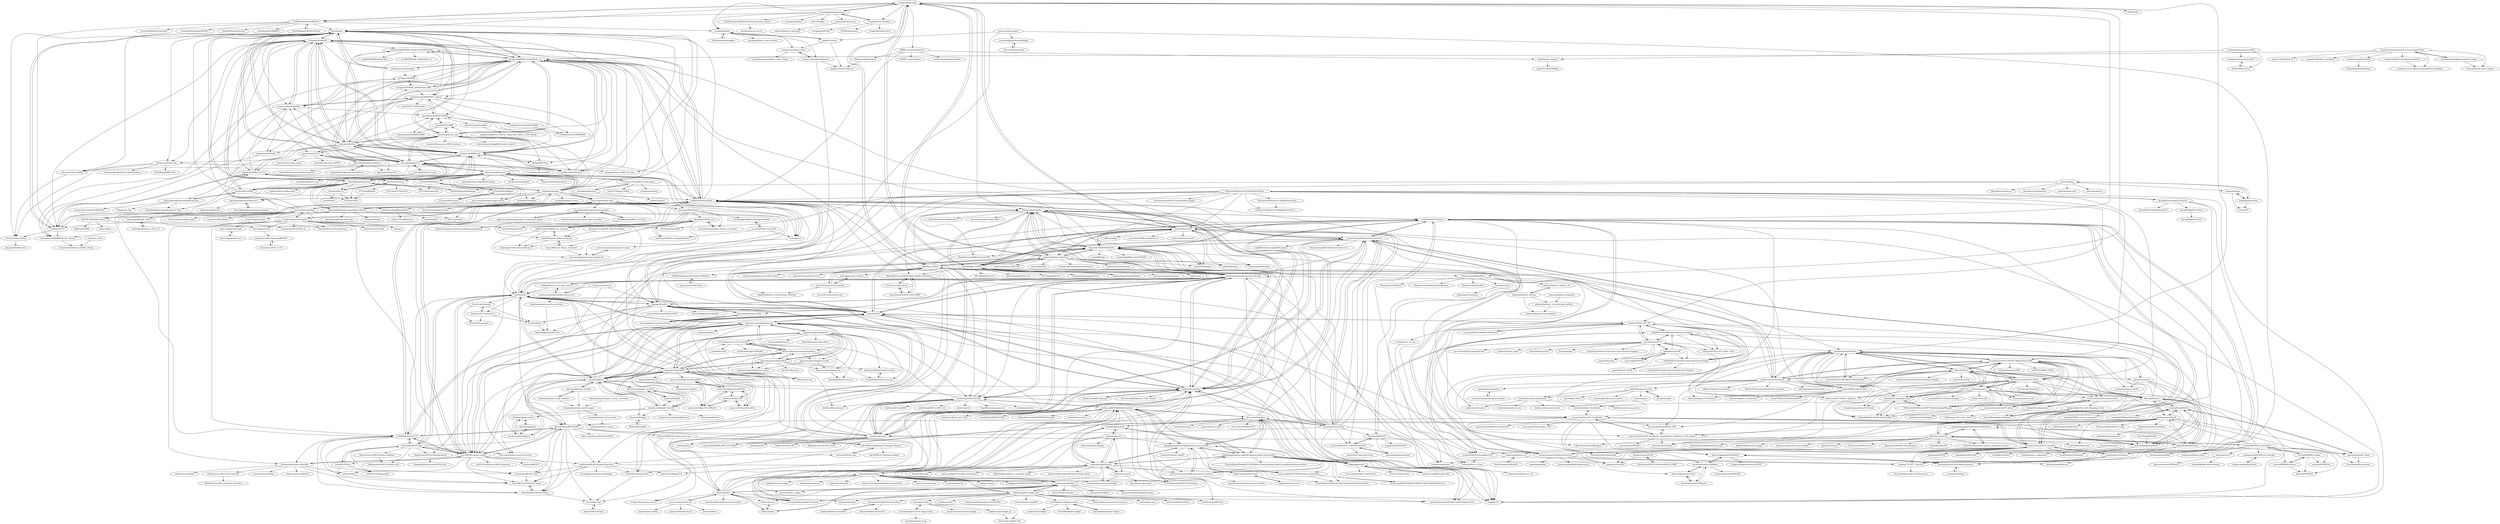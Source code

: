 digraph G {
"scanlime/fadecandy" -> "zestyping/openpixelcontrol"
"scanlime/fadecandy" -> "PaulStoffregen/OctoWS2811"
"scanlime/fadecandy" -> "atuline/FastLED-Demos"
"scanlime/fadecandy" -> "FastLED/FastLED"
"scanlime/fadecandy" -> "natcl/Artnet"
"scanlime/fadecandy" -> "Makuna/NeoPixelBus"
"scanlime/fadecandy" -> "jgarff/rpi_ws281x"
"scanlime/fadecandy" -> "adafruit/Adafruit_NeoPixel"
"scanlime/fadecandy" -> "cpldcpu/light_ws2812"
"scanlime/fadecandy" -> "neophob/PixelController"
"scanlime/fadecandy" -> "simap/pixelblaze"
"scanlime/fadecandy" -> "ManiacalLabs/BiblioPixel"
"scanlime/fadecandy" -> "pixelmatix/SmartMatrix"
"scanlime/fadecandy" -> "CNMAT/OSC" ["e"=1]
"scanlime/fadecandy" -> "PWRFLcreative/Lightwork"
"FastLED/FastLED" -> "adafruit/Adafruit_NeoPixel"
"FastLED/FastLED" -> "wled/WLED" ["e"=1]
"FastLED/FastLED" -> "kitesurfer1404/WS2812FX"
"FastLED/FastLED" -> "Makuna/NeoPixelBus"
"FastLED/FastLED" -> "atuline/FastLED-Demos"
"FastLED/FastLED" -> "tzapu/WiFiManager" ["e"=1]
"FastLED/FastLED" -> "espressif/arduino-esp32" ["e"=1]
"FastLED/FastLED" -> "esp8266/Arduino" ["e"=1]
"FastLED/FastLED" -> "bblanchon/ArduinoJson" ["e"=1]
"FastLED/FastLED" -> "olikraus/u8g2" ["e"=1]
"FastLED/FastLED" -> "cpldcpu/light_ws2812"
"FastLED/FastLED" -> "me-no-dev/ESPAsyncWebServer" ["e"=1]
"FastLED/FastLED" -> "jasoncoon/esp8266-fastled-webserver"
"FastLED/FastLED" -> "scanlime/fadecandy"
"FastLED/FastLED" -> "adafruit/Adafruit-GFX-Library" ["e"=1]
"not-matt/Systematic-LEDs" -> "not-matt/audio-reactive-led-strip"
"not-matt/Systematic-LEDs" -> "ahodges9/LedFx"
"ahodges9/LedFx" -> "not-matt/Systematic-LEDs"
"ahodges9/LedFx" -> "LedFx/LedFx"
"ahodges9/LedFx" -> "atuline/WLED"
"ahodges9/LedFx" -> "scottlawsonbc/audio-reactive-led-strip"
"ahodges9/LedFx" -> "Mattallmighty/LedFx-OLD"
"ahodges9/LedFx" -> "forkineye/ESPixelStick"
"ahodges9/LedFx" -> "Snipercaine/WLED-HomeAssistant"
"ahodges9/LedFx" -> "not-matt/audio-reactive-led-strip"
"ahodges9/LedFx" -> "YeonV/ledfxrm"
"ahodges9/LedFx" -> "ShiromMakkad/LedFxDocker"
"ahodges9/LedFx" -> "cnlohr/colorchord"
"ahodges9/LedFx" -> "toblum/McLighting"
"ahodges9/LedFx" -> "Aircoookie/audio-reactive-led-strip"
"ahodges9/LedFx" -> "atuline/FastLED-Demos"
"ahodges9/LedFx" -> "Lord-FEAR/Prismatik-WLED-WiFi"
"naztronaut/dancyPi-audio-reactive-led" -> "TobKra96/music_led_strip_control"
"naztronaut/dancyPi-audio-reactive-led" -> "scottlawsonbc/audio-reactive-led-strip"
"naztronaut/dancyPi-audio-reactive-led" -> "zhujisheng/audio-reactive-led-strip"
"hwiguna/HariFun_166_Morphing_Clock" -> "lmirel/MorphingClockRemix"
"mrcodetastic/ESP32-HUB75-MatrixPanel-DMA" -> "2dom/PxMatrix"
"mrcodetastic/ESP32-HUB75-MatrixPanel-DMA" -> "pixelmatix/SmartMatrix"
"mrcodetastic/ESP32-HUB75-MatrixPanel-DMA" -> "witnessmenow/ESP32-Trinity"
"mrcodetastic/ESP32-HUB75-MatrixPanel-DMA" -> "jnthas/clockwise"
"mrcodetastic/ESP32-HUB75-MatrixPanel-DMA" -> "hzeller/rpi-rgb-led-matrix"
"mrcodetastic/ESP32-HUB75-MatrixPanel-DMA" -> "bogd/esp32-morphing-clock"
"mrcodetastic/ESP32-HUB75-MatrixPanel-DMA" -> "rorosaurus/esp32-hub75-driver"
"mrcodetastic/ESP32-HUB75-MatrixPanel-DMA" -> "NeoCat/ESP32-P3RGB64x32MatrixPanel"
"mrcodetastic/ESP32-HUB75-MatrixPanel-DMA" -> "TillFleisch/ESPHome-HUB75-MatrixDisplayWrapper"
"mrcodetastic/ESP32-HUB75-MatrixPanel-DMA" -> "bitbank2/AnimatedGIF" ["e"=1]
"mrcodetastic/ESP32-HUB75-MatrixPanel-DMA" -> "hallard/WeMos-Matrix-Shield-DMA"
"mrcodetastic/ESP32-HUB75-MatrixPanel-DMA" -> "BlueAndi/Pixelix"
"mrcodetastic/ESP32-HUB75-MatrixPanel-DMA" -> "adafruit/RGB-matrix-Panel"
"mrcodetastic/ESP32-HUB75-MatrixPanel-DMA" -> "board707/DMD_STM32"
"mrcodetastic/ESP32-HUB75-MatrixPanel-DMA" -> "witnessmenow/WiFi-Tetris-Clock"
"Aircoookie/Espalexa" -> "vintlabs/fauxmoESP"
"Aircoookie/Espalexa" -> "kakopappa/arduino-esp8266-alexa-wemo-switch"
"Aircoookie/Espalexa" -> "kakopappa/arduino-esp8266-alexa-multiple-wemo-switch"
"Aircoookie/Espalexa" -> "probonopd/ESP8266HueEmulator"
"Aircoookie/Espalexa" -> "simap/fauxmoesp"
"Aircoookie/Espalexa" -> "kakopappa/sinric"
"Aircoookie/Espalexa" -> "jasoncoon/esp8266-fastled-webserver"
"Aircoookie/Espalexa" -> "sinricpro/esp8266-esp32-sdk"
"Aircoookie/Espalexa" -> "hansjny/Natural-Nerd"
"Aircoookie/Espalexa" -> "espressif/esp-va-sdk" ["e"=1]
"Aircoookie/Espalexa" -> "kitesurfer1404/WS2812FX"
"Aircoookie/Espalexa" -> "me-no-dev/ESPAsyncTCP" ["e"=1]
"Aircoookie/Espalexa" -> "toblum/McLighting"
"fablab-luenen/McLighting" -> "toblum/McLighting"
"JSchaenzle/ESP32-NeoPixel-WS2812-RMT" -> "bbulkow/FastLED-idf"
"toblum/TetrisAnimation" -> "witnessmenow/WiFi-Tetris-Clock"
"toblum/TetrisAnimation" -> "toblum/esp_p10_tetris_clock"
"toblum/TetrisAnimation" -> "lmirel/MorphingClockRemix"
"NicoHood/MSGEQ7" -> "amiravni/MSGEQ7_ESP8266_WS2812"
"NicoHood/MSGEQ7" -> "evilgeniuslabs/torch"
"NicoHood/MSGEQ7" -> "nootropicdesign/lumazoid"
"NicoHood/MSGEQ7" -> "engineertype/MSGEQ7"
"NicoHood/MSGEQ7" -> "G6EJD/ESP32-8266-Audio-Spectrum-Display"
"hyperion-project/hyperion" -> "hyperion-project/hyperion.ng"
"hyperion-project/hyperion" -> "hyperion-project/hypercon"
"hyperion-project/hyperion" -> "SciLor/Hyperion_LED-Controller"
"hyperion-project/hyperion" -> "abrenoch/hyperion-android-grabber"
"hyperion-project/hyperion" -> "hyperion-project/HyperBian"
"hyperion-project/hyperion" -> "psieg/Lightpack"
"hyperion-project/hyperion" -> "RanzQ/hyperion-audio-effects"
"hyperion-project/hyperion" -> "hanselb/HyperionScreenCap"
"hyperion-project/hyperion" -> "dmadison/Adalight-FastLED"
"hyperion-project/hyperion" -> "awawa-dev/HyperHDR"
"hyperion-project/hyperion" -> "cnlohr/esp8266ws2812i2s"
"hyperion-project/hyperion" -> "hyperion-project/hyperion.kodi"
"hyperion-project/hyperion" -> "sabaatworld/HyperionScreenCap"
"hyperion-project/hyperion" -> "Gamadril/hyperion-remote"
"hyperion-project/hyperion" -> "mysensors/MySensors" ["e"=1]
"diyhue/diyHue" -> "mariusmotea/diyHue"
"diyhue/diyHue" -> "diyhue/Lights"
"diyhue/diyHue" -> "hyperion-project/hyperion.ng"
"diyhue/diyHue" -> "hass-emulated-hue/core"
"diyhue/diyHue" -> "diyhue/Devices"
"diyhue/diyHue" -> "probonopd/ESP8266HueEmulator"
"diyhue/diyHue" -> "awawa-dev/HyperHDR"
"diyhue/diyHue" -> "LedFx/LedFx"
"diyhue/diyHue" -> "dresden-elektronik/deconz-rest-plugin" ["e"=1]
"diyhue/diyHue" -> "wled/WLED" ["e"=1]
"diyhue/diyHue" -> "toblum/McLighting"
"diyhue/diyHue" -> "1technophile/OpenMQTTGateway" ["e"=1]
"diyhue/diyHue" -> "scottlawsonbc/audio-reactive-led-strip"
"diyhue/diyHue" -> "bwssytems/ha-bridge"
"diyhue/diyHue" -> "ct-Open-Source/tuya-convert" ["e"=1]
"pixelmatix/SmartMatrix" -> "mrcodetastic/ESP32-HUB75-MatrixPanel-DMA"
"pixelmatix/SmartMatrix" -> "2dom/PxMatrix"
"pixelmatix/SmartMatrix" -> "pixelmatix/aurora"
"pixelmatix/SmartMatrix" -> "NeoCat/ESP32-P3RGB64x32MatrixPanel"
"pixelmatix/SmartMatrix" -> "rorosaurus/esp32-hub75-driver"
"pixelmatix/SmartMatrix" -> "marcmerlin/SmartMatrix_GFX"
"pixelmatix/SmartMatrix" -> "adafruit/RGB-matrix-Panel"
"pixelmatix/SmartMatrix" -> "hzeller/rpi-rgb-led-matrix"
"pixelmatix/SmartMatrix" -> "witnessmenow/ESP32-Trinity"
"pixelmatix/SmartMatrix" -> "bogd/esp32-morphing-clock"
"pixelmatix/SmartMatrix" -> "marcmerlin/AnimatedGIFs"
"pixelmatix/SmartMatrix" -> "marcmerlin/FastLED_NeoMatrix_SmartMatrix_LEDMatrix_GFX_Demos"
"pixelmatix/SmartMatrix" -> "hallard/WeMos-Matrix-Shield-DMA"
"pixelmatix/SmartMatrix" -> "pixelmatix/AnimatedGIFs"
"pixelmatix/SmartMatrix" -> "marcmerlin/FastLED_NeoMatrix"
"awtrix/AWTRIX2.0-Controller" -> "awtrix/AWTRIX2.0-Apps"
"awtrix/AWTRIX2.0-Controller" -> "awtrix/AWTRIX2.0-Docs"
"awtrix/AWTRIX2.0-Controller" -> "awtrix/awtrix1.0"
"awtrix/AWTRIX2.0-Controller" -> "yinbaiyuan/AWTRIX2.0-Controller"
"awtrix/AWTRIX2.0-Controller" -> "awtrix/AWTRIX-Pro"
"awtrix/AWTRIX2.0-Controller" -> "Blueforcer/awtrix3"
"awtrix/AWTRIX2.0-Controller" -> "yinbaiyuan/Dot2d_esp32"
"awtrix/AWTRIX2.0-Controller" -> "awtrix/AWTRIXER"
"awtrix/AWTRIX2.0-Controller" -> "leeeboo/awtrix-bilibili"
"awtrix/AWTRIX2.0-Controller" -> "BlueAndi/Pixelix"
"awtrix/AWTRIX2.0-Controller" -> "pixelit-project/PixelIt"
"natcl/Artnet" -> "rstephan/ArtnetWifi"
"natcl/Artnet" -> "mtongnz/ESP8266_ArtNetNode_v2"
"natcl/Artnet" -> "hideakitai/ArtNet"
"natcl/Artnet" -> "rstephan/ArtnetnodeWifi"
"natcl/Artnet" -> "OpenLightingProject/ola"
"natcl/Artnet" -> "mathertel/DMXSerial"
"natcl/Artnet" -> "claudeheintz/LXESP32DMX"
"natcl/Artnet" -> "mathertel/DmxSerial2"
"natcl/Artnet" -> "ssilverman/TeensyDMX"
"natcl/Artnet" -> "forkineye/E131"
"natcl/Artnet" -> "chrisstaite/TeensyDmx"
"natcl/Artnet" -> "DaAwesomeP/dmxusb"
"natcl/Artnet" -> "claudeheintz/LXDMXWiFi_Library"
"natcl/Artnet" -> "tangophi/Artnet_DMX_SD_Card"
"natcl/Artnet" -> "vanvught/rpidmx512"
"PaulStoffregen/OctoWS2811" -> "PaulStoffregen/WS2812Serial"
"PaulStoffregen/OctoWS2811" -> "natcl/Artnet"
"PaulStoffregen/OctoWS2811" -> "mrrees/MegaPixelController"
"PaulStoffregen/OctoWS2811" -> "forkineye/E131"
"PaulStoffregen/OctoWS2811" -> "wramsdell/TriantaduoWS2811"
"PaulStoffregen/OctoWS2811" -> "PaulStoffregen/Ethernet" ["e"=1]
"PaulStoffregen/OctoWS2811" -> "cosmikwolf/OctoSK6812"
"PaulStoffregen/OctoWS2811" -> "simap/pixelblaze"
"PaulStoffregen/OctoWS2811" -> "scanlime/fadecandy"
"bigjosh/SimpleNeoPixelDemo" -> "cpldcpu/light_ws2812"
"FalconChristmas/fpp" -> "xLightsSequencer/xLights"
"FalconChristmas/fpp" -> "forkineye/ESPixelStick"
"FalconChristmas/fpp" -> "computergeek1507/PB_16"
"FalconChristmas/fpp" -> "forkineye/E131"
"FalconChristmas/fpp" -> "VixenLights/Vixen"
"FalconChristmas/fpp" -> "ahodges9/LedFx"
"FalconChristmas/fpp" -> "nick-diel/Falcon-PiCap-Manual"
"FalconChristmas/fpp" -> "sall/vixen"
"FalconChristmas/fpp" -> "FalconChristmas/fpp-scripts"
"FalconChristmas/fpp" -> "forkineye/ESPAsyncE131"
"FalconChristmas/fpp" -> "rstephan/ArtnetWifi"
"FalconChristmas/fpp" -> "LedFx/LedFx"
"FalconChristmas/fpp" -> "thomastech/PixelRadio"
"FalconChristmas/fpp" -> "thehookup/Holiday_LEDS"
"FalconChristmas/fpp" -> "w00000dy/WLED-GUI"
"OpenLightingProject/ola" -> "natcl/Artnet"
"OpenLightingProject/ola" -> "mcallegari/qlcplus"
"OpenLightingProject/ola" -> "OpenLightingProject/open-fixture-library"
"OpenLightingProject/ola" -> "OpenLightingProject/libartnet"
"OpenLightingProject/ola" -> "vanvught/rpidmx512"
"OpenLightingProject/ola" -> "hhromic/libe131"
"OpenLightingProject/ola" -> "rstephan/ArtnetWifi"
"OpenLightingProject/ola" -> "mathertel/DMXSerial"
"OpenLightingProject/ola" -> "mtongnz/ESP8266_ArtNetNode_v2"
"OpenLightingProject/ola" -> "Lightsteed/OscOlaRecorder"
"OpenLightingProject/ola" -> "jostlowe/Pico-DMX"
"OpenLightingProject/ola" -> "cbdevnet/midimonster"
"OpenLightingProject/ola" -> "MattIPv4/PyDMXControl"
"OpenLightingProject/ola" -> "ETCLabs/sACN"
"OpenLightingProject/ola" -> "PaulStoffregen/DmxSimple"
"vanvught/h3dmx512-zip" -> "vanvught/rpidmx512-zip"
"vanvught/h3dmx512-zip" -> "robinolejnik/dmx-ledstrip-dimmer-32ch"
"vanvught/h3dmx512-zip" -> "vanvught/rpidmx512"
"vanvught/rpidmx512" -> "vanvught/h3dmx512-zip"
"vanvught/rpidmx512" -> "mtongnz/ESP8266_ArtNetNode_v2"
"vanvught/rpidmx512" -> "mathertel/DmxSerial2"
"vanvught/rpidmx512" -> "mathertel/DMXSerial"
"vanvught/rpidmx512" -> "natcl/Artnet"
"vanvught/rpidmx512" -> "cbdevnet/midimonster"
"vanvught/rpidmx512" -> "rstephan/ArtnetWifi"
"vanvught/rpidmx512" -> "tangophi/Artnet_DMX_SD_Card"
"vanvught/rpidmx512" -> "OpenLightingProject/rp2040-dmxsun"
"vanvught/rpidmx512" -> "hideakitai/ArtNet"
"vanvught/rpidmx512" -> "OpenLightingProject/ola"
"vanvught/rpidmx512" -> "jostlowe/Pico-DMX"
"vanvught/rpidmx512" -> "ssilverman/TeensyDMX"
"vanvught/rpidmx512" -> "rstephan/ArtnetnodeWifi"
"vanvught/rpidmx512" -> "someweisguy/esp_dmx"
"2dom/PxMatrix" -> "mrcodetastic/ESP32-HUB75-MatrixPanel-DMA"
"2dom/PxMatrix" -> "pixelmatix/SmartMatrix"
"2dom/PxMatrix" -> "hzeller/rpi-rgb-led-matrix"
"2dom/PxMatrix" -> "NeoCat/ESP32-P3RGB64x32MatrixPanel"
"2dom/PxMatrix" -> "rorosaurus/esp32-hub75-driver"
"2dom/PxMatrix" -> "witnessmenow/WiFi-Tetris-Clock"
"2dom/PxMatrix" -> "witnessmenow/LED-Matrix-Display-Examples"
"2dom/PxMatrix" -> "jnthas/clockwise"
"2dom/PxMatrix" -> "witnessmenow/ESP32-Trinity"
"2dom/PxMatrix" -> "BlueAndi/Pixelix"
"2dom/PxMatrix" -> "hallard/WeMos-Matrix-Shield-DMA"
"2dom/PxMatrix" -> "pixelmatix/aurora"
"2dom/PxMatrix" -> "bogd/esp32-morphing-clock"
"2dom/PxMatrix" -> "2dom/P10_matrix"
"2dom/PxMatrix" -> "adafruit/RGB-matrix-Panel"
"MattIPv4/PyDMXControl" -> "JMAlego/PyDMX"
"MattIPv4/PyDMXControl" -> "c0z3n/pySimpleDMX"
"MattIPv4/PyDMXControl" -> "bitbyt3r/dmx"
"s-marley/Uno_vu_line" -> "s-marley/Nano_vu_line"
"626Pilot/RaspberryPi-NeoPixel-WS2812" -> "jazzycamel/ws28128-rpi"
"PaulStoffregen/WS2812Serial" -> "PaulStoffregen/OctoWS2811"
"thehookup/Holiday_LEDs_2.0" -> "thehookup/Holiday_LEDS"
"sblantipodi/glow_worm_luciferin" -> "sblantipodi/firefly_luciferin"
"sblantipodi/glow_worm_luciferin" -> "sblantipodi/arduino_bootstrapper"
"ETCLabs/RDMnet" -> "ETCLabs/sACN"
"Atarity/Lightpack" -> "Atarity/Lightpack-docs"
"Atarity/Lightpack" -> "woodenshark/Lightpack"
"Aircoookie/WLED-App" -> "wled/WLED-Docs"
"Aircoookie/WLED-App" -> "w00000dy/WLED-GUI"
"Aircoookie/WLED-App" -> "Moustachauve/WLED-Native-Android"
"Aircoookie/WLED-App" -> "srg74/WLED-wemos-shield"
"Aircoookie/WLED-App" -> "Snipercaine/WLED-HomeAssistant"
"Aircoookie/WLED-App" -> "wled/WLED-WebInstaller"
"Aircoookie/WLED-App" -> "LedFx/LedFx"
"Aircoookie/WLED-App" -> "MoonModules/WLED-MM"
"Aircoookie/WLED-App" -> "Aircoookie/audio-reactive-led-strip"
"Aircoookie/WLED-App" -> "forkineye/ESPixelStick"
"Aircoookie/WLED-App" -> "Moustachauve/WLED-Native-iOS"
"BlueAndi/Pixelix" -> "pixelit-project/PixelIt"
"BlueAndi/Pixelix" -> "lubeda/EspHoMaTriXv2"
"BlueAndi/Pixelix" -> "mrcodetastic/ESP32-HUB75-MatrixPanel-DMA"
"BlueAndi/Pixelix" -> "adafruit/Adafruit_NeoMatrix"
"BlueAndi/Pixelix" -> "2dom/PxMatrix"
"BlueAndi/Pixelix" -> "pixelmatix/SmartMatrix"
"BlueAndi/Pixelix" -> "s-marley/ESP32_FFT_VU"
"BlueAndi/Pixelix" -> "jnthas/clockwise"
"BlueAndi/Pixelix" -> "marcmerlin/AnimatedGIFs"
"BlueAndi/Pixelix" -> "lubeda/EsphoMaTrix"
"klausahrenberg/WThermostatBeca" -> "fashberg/WThermostatBeca"
"klausahrenberg/WThermostatBeca" -> "bikemike/MikesThermostat"
"hideakitai/ArtNet" -> "rstephan/ArtnetWifi"
"hideakitai/ArtNet" -> "natcl/Artnet"
"hideakitai/ArtNet" -> "mtongnz/ESP8266_ArtNetNode_v2"
"hideakitai/ArtNet" -> "someweisguy/esp_dmx"
"hideakitai/ArtNet" -> "tobiasebsen/ArtNode"
"hideakitai/ArtNet" -> "claudeheintz/LXDMXWiFi_Library"
"hideakitai/ArtNet" -> "rstephan/ArtnetnodeWifi"
"hideakitai/ArtNet" -> "vanvught/rpidmx512"
"hideakitai/ArtNet" -> "hpwit/artnetESP32"
"hideakitai/ArtNet" -> "forkineye/ESPAsyncE131"
"hideakitai/ArtNet" -> "mtongnz/ESP8266_ArtNetNode_DMX"
"hideakitai/ArtNet" -> "mathertel/DMXSerial"
"hideakitai/ArtNet" -> "bombcheck/ESP8266_ArtNet-LED-DMX-Node"
"hideakitai/ArtNet" -> "claudeheintz/LXESP32DMX"
"hideakitai/ArtNet" -> "Rickgg/ESP-Dmx"
"abrenoch/hyperion-android-grabber" -> "SciLor/Hyperion_LED-Controller"
"abrenoch/hyperion-android-grabber" -> "hyperion-project/HyperBian"
"abrenoch/hyperion-android-grabber" -> "awawa-dev/HyperHDR"
"abrenoch/hyperion-android-grabber" -> "hyperion-project/hyperion.kodi"
"abrenoch/hyperion-android-grabber" -> "hanselb/HyperionScreenCap"
"abrenoch/hyperion-android-grabber" -> "hyperion-project/hyperion.ng"
"abrenoch/hyperion-android-grabber" -> "hyperion-project/hyperion.control"
"abrenoch/hyperion-android-grabber" -> "TBSniller/piccap" ["e"=1]
"NeoCat/ESP32-P3RGB64x32MatrixPanel" -> "pixelmatix/SmartMatrix"
"awtrix/AWTRIX2.0-Apps" -> "awtrix/AWTRIX2.0-Docs"
"awtrix/AWTRIX2.0-Apps" -> "awtrix/AWTRIX2.0-Controller"
"awtrix/AWTRIX2.0-Apps" -> "awtrix/AWTRIXER"
"awtrix/AWTRIX2.0-Apps" -> "awtrix/AWTRIX-Pro"
"marcmerlin/FastLED_NeoMatrix_SmartMatrix_LEDMatrix_GFX_Demos" -> "marcmerlin/SmartMatrix_GFX"
"marcmerlin/FastLED_NeoMatrix_SmartMatrix_LEDMatrix_GFX_Demos" -> "marcmerlin/LEDMatrix"
"marcmerlin/FastLED_NeoMatrix_SmartMatrix_LEDMatrix_GFX_Demos" -> "uklooney/AuroraDrop"
"marcmerlin/FastLED_NeoMatrix_SmartMatrix_LEDMatrix_GFX_Demos" -> "marcmerlin/AnimatedGIFs"
"marcmerlin/FastLED_NeoMatrix_SmartMatrix_LEDMatrix_GFX_Demos" -> "marcmerlin/FastLED_NeoMatrix"
"diyhue/Lights" -> "diyhue/Devices"
"diyhue/Lights" -> "diyhue/diyHue"
"diyhue/Lights" -> "mariusmotea/diyHue"
"mathertel/DMXSerial" -> "mathertel/DmxSerial2"
"mathertel/DMXSerial" -> "natcl/Artnet"
"mathertel/DMXSerial" -> "rstephan/ArtnetWifi"
"mathertel/DMXSerial" -> "mtongnz/ESP8266_ArtNetNode_v2"
"mathertel/DMXSerial" -> "jostlowe/Pico-DMX"
"mathertel/DMXSerial" -> "vanvught/rpidmx512"
"mathertel/DMXSerial" -> "PaulStoffregen/DmxSimple"
"mathertel/DMXSerial" -> "Rickgg/ESP-Dmx"
"mathertel/DMXSerial" -> "someweisguy/esp_dmx"
"mathertel/DMXSerial" -> "claudeheintz/LXESP32DMX"
"mathertel/DMXSerial" -> "hideakitai/ArtNet"
"mathertel/DMXSerial" -> "DaAwesomeP/dmxusb"
"mathertel/DMXSerial" -> "luksal/ESP32-DMX"
"mathertel/DMXSerial" -> "OpenLightingProject/ola"
"mathertel/DMXSerial" -> "bombcheck/ESP8266_ArtNet-LED-DMX-Node"
"bombcheck/ESP8266_ArtNet-LED-DMX-Node" -> "mrv96/ESP8266_ArtNetNode_v2"
"bombcheck/ESP8266_ArtNet-LED-DMX-Node" -> "jmibk/ESP8266-ArtNet-Box"
"bombcheck/ESP8266_ArtNet-LED-DMX-Node" -> "mtongnz/ESP8266_ArtNetNode_v2"
"TheAmadeus25/LaColorduino" -> "noahwilliamsson/lamatrix"
"sabaatworld/HyperionScreenCap" -> "hanselb/HyperionScreenCap"
"marcmerlin/FastLED_NeoMatrix" -> "marcmerlin/FastLED_NeoMatrix_SmartMatrix_LEDMatrix_GFX_Demos"
"marcmerlin/FastLED_NeoMatrix" -> "Jorgen-VikingGod/LEDMatrix"
"marcmerlin/FastLED_NeoMatrix" -> "marcmerlin/AnimatedGIFs"
"marcmerlin/FastLED_NeoMatrix" -> "marcmerlin/NeoMatrix-FastLED-IR"
"marcmerlin/FastLED_NeoMatrix" -> "AaronLiddiment/LEDMatrix"
"marcmerlin/FastLED_NeoMatrix" -> "marmilicious/FastLED_examples"
"marcmerlin/FastLED_NeoMatrix" -> "chemdoc77/CD77_FastLED"
"marcmerlin/FastLED_NeoMatrix" -> "adafruit/Adafruit_NeoMatrix"
"marcmerlin/FastLED_NeoMatrix" -> "AaronLiddiment/LEDText"
"marcmerlin/FastLED_NeoMatrix" -> "marcmerlin/Framebuffer_GFX"
"marcmerlin/FastLED_NeoMatrix" -> "StefanPetrick/FunkyClouds"
"marcmerlin/FastLED_NeoMatrix" -> "marcmerlin/SmartMatrix_GFX"
"marcmerlin/FastLED_NeoMatrix" -> "StefanPetrick/animartrix"
"adafruit/Adafruit_NeoMatrix" -> "marcmerlin/FastLED_NeoMatrix"
"PWRFLcreative/Lightwork" -> "aaknitt/pixel_mapper"
"PWRFLcreative/Lightwork" -> "atomic14/self-organising-leds"
"PWRFLcreative/Lightwork" -> "Pixelvation/Pixelvation"
"PWRFLcreative/Lightwork" -> "PWRFLcreative/Spore"
"PWRFLcreative/Lightwork" -> "EnviralDesign/GeoPix" ["e"=1]
"hyperion-project/hypercon" -> "Gamadril/hyperion-remote"
"kakopappa/sinric" -> "sinricpro/esp8266-esp32-sdk"
"kakopappa/sinric" -> "kakopappa/arduino-esp8266-alexa-wemo-switch"
"kakopappa/sinric" -> "sivar2311/SinricClass"
"kakopappa/sinric" -> "kakopappa/arduino-esp8266-alexa-multiple-wemo-switch"
"kakopappa/sinric" -> "Aircoookie/Espalexa"
"kakopappa/sinric" -> "Grensom/NodeMCU-AlexaDevice"
"zestyping/openpixelcontrol" -> "scanlime/fadecandy"
"zestyping/openpixelcontrol" -> "neophob/PixelController"
"zestyping/openpixelcontrol" -> "bbx10/espopc"
"zestyping/openpixelcontrol" -> "PaulStoffregen/OctoWS2811"
"zestyping/openpixelcontrol" -> "simap/pixelblaze"
"zestyping/openpixelcontrol" -> "plasticrake/OpcServer"
"zestyping/openpixelcontrol" -> "PaulPetring/esp8266-ws2812b-open-pixel-control"
"zestyping/openpixelcontrol" -> "coil-lighting/udder"
"zhujisheng/audio-reactive-led-strip" -> "Mattallmighty/LedFx-OLD"
"sparkfun/SparkFunDMX" -> "sparkfun/SparkFun_ESP32_Thing_Plus_DMX_to_LED_Shield"
"fakufaku/esp32-fft" -> "espressif/esp-dsp" ["e"=1]
"fakufaku/esp32-fft" -> "G6EJD/ESP32-8-Octave-Audio-Spectrum-Display"
"fakufaku/esp32-fft" -> "kosme/arduinoFFT"
"fakufaku/esp32-fft" -> "yash-sanghvi/ESP32"
"fakufaku/esp32-fft" -> "G6EJD/ESP32-8266-Audio-Spectrum-Display"
"fakufaku/esp32-fft" -> "squix78/esp32-mic-fft"
"mathertel/DmxSerial2" -> "mathertel/DMXSerial"
"mathertel/DmxSerial2" -> "claudeheintz/LXDMXWiFi_Library"
"simap/Firestorm" -> "zranger1/PixelTeleporter"
"simap/Firestorm" -> "zranger1/pixelblaze-client"
"simap/Firestorm" -> "simap/pixelblaze"
"jasoncoon/esp32-fastled-webserver" -> "jasoncoon/esp8266-fastled-webserver"
"jasoncoon/esp32-fastled-webserver" -> "samguyer/FastLED"
"jasoncoon/esp32-fastled-webserver" -> "atuline/FastLED-Demos"
"jasoncoon/esp32-fastled-webserver" -> "marmilicious/FastLED_examples"
"jasoncoon/esp32-fastled-webserver" -> "jasoncoon/esp8266-fastled-audio"
"jasoncoon/esp32-fastled-webserver" -> "chemdoc77/CD77_FastLED"
"jasoncoon/esp32-fastled-webserver" -> "macetech/FastLED-XY-Map-Generator"
"jasoncoon/esp32-fastled-webserver" -> "sparkled/sparkled"
"hpwit/artnetESP32" -> "hpwit/artnetesp32v2"
"hpwit/artnetESP32" -> "hpwit/I2SClocklessLedDriver"
"hpwit/artnetESP32" -> "hpwit/Stream-video-esp32"
"hpwit/artnetESP32" -> "hpwit/fastled-esp32-16PINS"
"aGuyNamedJonas/grandma2-snippets" -> "egidiusmengelberg/grandma2_colorpicker_plugin"
"aGuyNamedJonas/grandma2-snippets" -> "Hobadee/grandMA2_LUA_ldoc"
"aGuyNamedJonas/grandma2-snippets" -> "aGuyNamedJonas/grandma2-bpm-controller"
"egidiusmengelberg/grandma2_colorpicker_plugin" -> "aGuyNamedJonas/grandma2-snippets"
"alexeden/rpi-led-matrix" -> "easybotics/node-rpi-rgb-led-matrix"
"awtrix/awtrix1.0" -> "fairecasoimeme/ESPMetric"
"awtrix/awtrix1.0" -> "hallard/WeMos-Matrix-Shield"
"witnessmenow/WiFi-Tetris-Clock" -> "toblum/TetrisAnimation"
"witnessmenow/WiFi-Tetris-Clock" -> "lmirel/MorphingClockRemix"
"witnessmenow/WiFi-Tetris-Clock" -> "hwiguna/HariFun_166_Morphing_Clock"
"witnessmenow/WiFi-Tetris-Clock" -> "rorosaurus/esp32-hub75-driver"
"Atarity/Lightpack-docs" -> "Atarity/Lightpack"
"Atarity/Lightpack-docs" -> "woodenshark/Lightpack"
"jaseg/matelight" -> "hzeller/flaschen-taschen"
"natcl/dmx_midi" -> "claudeheintz/LXTeensy3DMX_Library"
"OpenLightingProject/libartnet" -> "OpenLightingProject/artnet-examples"
"OpenLightingProject/libartnet" -> "tobiasebsen/libartnet"
"G6EJD/ESP32-8266-Audio-Spectrum-Display" -> "G6EJD/ESP32-8-Octave-Audio-Spectrum-Display"
"G6EJD/ESP32-8266-Audio-Spectrum-Display" -> "s-marley/ESP32_FFT_VU"
"G6EJD/ESP32-8266-Audio-Spectrum-Display" -> "debsahu/ESP32_FFT_Audio_LEDs"
"G6EJD/ESP32-8266-Audio-Spectrum-Display" -> "kosme/arduinoFFT"
"G6EJD/ESP32-8266-Audio-Spectrum-Display" -> "marcmerlin/AnimatedGIFs"
"G6EJD/ESP32-8266-Audio-Spectrum-Display" -> "NicoHood/MSGEQ7"
"SteveyO/Hue-Emulator" -> "sticilface/Esp8266-Hue"
"hyperion-project/hyperion.kodi" -> "hyperion-project/hyperion.control"
"hyperion-project/hyperion.kodi" -> "hyperion-project/hypercon"
"lmirel/MorphingClockRemix" -> "hwiguna/HariFun_166_Morphing_Clock"
"marcmerlin/AnimatedGIFs" -> "pixelmatix/GifDecoder"
"TylerTimoJ/LMCSHD" -> "marcmerlin/AnimatedGIFs"
"sblantipodi/smart_thermostat" -> "sblantipodi/solar_station"
"G6EJD/ESP32-8-Octave-Audio-Spectrum-Display" -> "G6EJD/ESP32-8266-Audio-Spectrum-Display"
"G6EJD/ESP32-8-Octave-Audio-Spectrum-Display" -> "tobozo/ESP32-Audio-Spectrum-Waveform-Display"
"G6EJD/ESP32-8-Octave-Audio-Spectrum-Display" -> "squix78/esp32-mic-fft"
"diyhue/Devices" -> "diyhue/Lights"
"thehookup/Holiday_LEDS" -> "thehookup/Holiday_LEDs_2.0"
"Vasil-Pahomov/ArWs2812" -> "evilgeniuslabs/tree-v2"
"marcmerlin/SmartMatrix_GFX" -> "marcmerlin/FastLED_NeoMatrix_SmartMatrix_LEDMatrix_GFX_Demos"
"not-matt/audio-reactive-led-strip" -> "not-matt/Systematic-LEDs"
"VixenLights/Vixen" -> "brianamos1/DuotrigesimalWS2811"
"margau/dmxnet" -> "k-yle/sACN"
"margau/dmxnet" -> "hobbyquaker/artnet"
"DaAwesomeP/dmxusb" -> "ssilverman/TeensyDMX"
"DaAwesomeP/dmxusb" -> "AlexDWong/DMX-Card"
"DaAwesomeP/dmxusb" -> "mathertel/DmxSerial2"
"DaAwesomeP/dmxusb" -> "chrisstaite/TeensyDmx"
"DaAwesomeP/dmxusb" -> "emmanuelgeoffray/DmxUsbProArduino"
"OpenLightingProject/artnet-examples" -> "OpenLightingProject/libartnet"
"easybotics/node-rpi-rgb-led-matrix" -> "alexeden/rpi-led-matrix"
"PlummersSoftwareLLC/NightDriverUnity" -> "PlummersSoftwareLLC/NightDriverServer"
"StefanKrupop/XyloShield" -> "StefanKrupop/XyloLibrary"
"hyperion-project/HyperBian" -> "hyperion-project/hyperion.ng"
"hyperion-project/HyperBian" -> "shrocky2/Hyperion"
"hyperion-project/HyperBian" -> "abrenoch/hyperion-android-grabber"
"hyperion-project/HyperBian" -> "hyperion-project/hyperion.control"
"hyperion-project/HyperBian" -> "hyperion-project/hypercon"
"hyperion-project/HyperBian" -> "awawa-dev/HyperHDR"
"hyperion-project/HyperBian" -> "SciLor/Hyperion_LED-Controller"
"hyperion-project/HyperBian" -> "sabaatworld/HyperionScreenCap"
"atuline/WLED" -> "srg74/WLED-wemos-shield"
"atuline/WLED" -> "MoonModules/WLED-MM"
"atuline/WLED" -> "LedFx/LedFx"
"atuline/WLED" -> "ahodges9/LedFx"
"atuline/WLED" -> "w00000dy/WLED-GUI"
"atuline/WLED" -> "wled/WLED" ["e"=1]
"atuline/WLED" -> "jasoncoon/esp8266-fastled-webserver"
"atuline/WLED" -> "s-marley/ESP32_FFT_VU"
"atuline/WLED" -> "forkineye/ESPixelStick"
"atuline/WLED" -> "atuline/FastLED-Demos"
"atuline/WLED" -> "atuline/FastLED-SoundReactive"
"atuline/WLED" -> "hyperion-project/hyperion.ng"
"atuline/WLED" -> "toblum/McLighting"
"atuline/WLED" -> "scottlawsonbc/audio-reactive-led-strip"
"atuline/WLED" -> "Aircoookie/audio-reactive-led-strip"
"TobKra96/music_led_strip_control" -> "naztronaut/dancyPi-audio-reactive-led"
"TobKra96/music_led_strip_control" -> "scottlawsonbc/audio-reactive-led-strip"
"TobKra96/music_led_strip_control" -> "LedFx/LedFx"
"Makuna/NeoPixelBus" -> "kitesurfer1404/WS2812FX"
"Makuna/NeoPixelBus" -> "jasoncoon/esp8266-fastled-webserver"
"Makuna/NeoPixelBus" -> "cnlohr/esp8266ws2812i2s"
"Makuna/NeoPixelBus" -> "adafruit/Adafruit_NeoPixel"
"Makuna/NeoPixelBus" -> "toblum/McLighting"
"Makuna/NeoPixelBus" -> "forkineye/ESPixelStick"
"Makuna/NeoPixelBus" -> "atuline/FastLED-Demos"
"Makuna/NeoPixelBus" -> "FastLED/FastLED"
"Makuna/NeoPixelBus" -> "cnlohr/colorchord"
"Makuna/NeoPixelBus" -> "cpldcpu/light_ws2812"
"Makuna/NeoPixelBus" -> "ThingPulse/esp8266-oled-ssd1306" ["e"=1]
"Makuna/NeoPixelBus" -> "Links2004/arduinoWebSockets" ["e"=1]
"Makuna/NeoPixelBus" -> "MartyMacGyver/ESP32-Digital-RGB-LED-Drivers"
"Makuna/NeoPixelBus" -> "tzapu/WiFiManager" ["e"=1]
"Makuna/NeoPixelBus" -> "marvinroger/async-mqtt-client" ["e"=1]
"atuline/FastLED-Demos" -> "marmilicious/FastLED_examples"
"atuline/FastLED-Demos" -> "jasoncoon/esp8266-fastled-webserver"
"atuline/FastLED-Demos" -> "atuline/FastLED-SoundReactive"
"atuline/FastLED-Demos" -> "jasoncoon/esp32-fastled-webserver"
"atuline/FastLED-Demos" -> "kitesurfer1404/WS2812FX"
"atuline/FastLED-Demos" -> "Makuna/NeoPixelBus"
"atuline/FastLED-Demos" -> "FastLED/FastLED"
"atuline/FastLED-Demos" -> "Jorgen-VikingGod/LEDMatrix"
"atuline/FastLED-Demos" -> "s-marley/FastLED-basics"
"atuline/FastLED-Demos" -> "cnlohr/colorchord"
"atuline/FastLED-Demos" -> "marcmerlin/FastLED_NeoMatrix"
"atuline/FastLED-Demos" -> "DedeHai/FastLEDPainter"
"atuline/FastLED-Demos" -> "atuline/WLED"
"atuline/FastLED-Demos" -> "evilgeniuslabs/torch"
"atuline/FastLED-Demos" -> "chemdoc77/CD77_FastLED"
"fashberg/WThermostatBeca" -> "klausahrenberg/WThermostatBeca"
"yash-sanghvi/ESP32" -> "fakufaku/esp32-fft"
"psieg/Lightpack" -> "dmadison/Adalight-FastLED"
"psieg/Lightpack" -> "Wifsimster/adalight_ws2812"
"psieg/Lightpack" -> "hyperion-project/hyperion.ng"
"psieg/Lightpack" -> "woodenshark/Lightpack"
"psieg/Lightpack" -> "awawa-dev/HyperHDR"
"psieg/Lightpack" -> "LedFx/LedFx"
"psieg/Lightpack" -> "sblantipodi/firefly_luciferin"
"psieg/Lightpack" -> "wled/WLED" ["e"=1]
"psieg/Lightpack" -> "atuline/WLED"
"psieg/Lightpack" -> "fabsenet/adrilight"
"psieg/Lightpack" -> "toblum/McLighting"
"psieg/Lightpack" -> "FastLED/FastLED"
"psieg/Lightpack" -> "srg74/WLED-wemos-shield"
"psieg/Lightpack" -> "hyperion-project/hyperion"
"psieg/Lightpack" -> "kitesurfer1404/WS2812FX"
"chrisstaite/TeensyDmx" -> "jimparis/DmxReceiver"
"brunoherbelin/vimix" -> "zbanks/radiance"
"brunoherbelin/vimix" -> "FrancescoCeruti/linux-show-player"
"awawa-dev/HyperHDR" -> "hyperion-project/hyperion.ng"
"awawa-dev/HyperHDR" -> "TBSniller/piccap" ["e"=1]
"awawa-dev/HyperHDR" -> "awawa-dev/HyperSPI"
"awawa-dev/HyperHDR" -> "awawa-dev/HyperSerialESP32"
"awawa-dev/HyperHDR" -> "mjoshd/hyperhdr-ha"
"awawa-dev/HyperHDR" -> "psieg/Lightpack"
"awawa-dev/HyperHDR" -> "abrenoch/hyperion-android-grabber"
"awawa-dev/HyperHDR" -> "LedFx/LedFx"
"awawa-dev/HyperHDR" -> "awawa-dev/HyperSerialWLED"
"awawa-dev/HyperHDR" -> "hyperion-project/HyperBian"
"awawa-dev/HyperHDR" -> "webosbrew/hyperion-webos" ["e"=1]
"awawa-dev/HyperHDR" -> "srg74/WLED-wemos-shield"
"awawa-dev/HyperHDR" -> "awawa-dev/HyperSerialPico"
"awawa-dev/HyperHDR" -> "awawa-dev/HyperSerialEsp8266"
"awawa-dev/HyperHDR" -> "MoonModules/WLED-MM"
"pixelit-project/PixelIt" -> "lubeda/EsphoMaTrix"
"pixelit-project/PixelIt" -> "aptonline/PixelIt_Ulanzi"
"pixelit-project/PixelIt" -> "lubeda/EspHoMaTriXv2"
"pixelit-project/PixelIt" -> "BlueAndi/Pixelix"
"pixelit-project/PixelIt" -> "Blueforcer/awtrix3"
"pixelit-project/PixelIt" -> "foorschtbar/MicroMatrix"
"pixelit-project/PixelIt" -> "PricelessToolkit/Pixelit_Config"
"pixelit-project/PixelIt" -> "pixelit-project/PixelIt.Docs"
"pixelit-project/PixelIt" -> "jeeftor/HomeAssistant"
"pixelit-project/PixelIt" -> "TheAmadeus25/LaColorduino"
"pixelit-project/PixelIt" -> "werkstrom/WLED-PixelArtConverter"
"pixelit-project/PixelIt" -> "MoonModules/WLED-MM"
"pixelit-project/PixelIt" -> "smarthomejunkie/Ulanzi-Awtrix-BluePrints"
"jgarff/rpi_ws281x" -> "rpi-ws281x/rpi-ws281x-python"
"jgarff/rpi_ws281x" -> "beyondscreen/node-rpi-ws281x-native" ["e"=1]
"jgarff/rpi_ws281x" -> "richardghirst/rpi_ws281x"
"jgarff/rpi_ws281x" -> "scottlawsonbc/audio-reactive-led-strip"
"jgarff/rpi_ws281x" -> "adafruit/Adafruit_NeoPixel"
"jgarff/rpi_ws281x" -> "Makuna/NeoPixelBus"
"jgarff/rpi_ws281x" -> "scanlime/fadecandy"
"jgarff/rpi_ws281x" -> "kitesurfer1404/WS2812FX"
"jgarff/rpi_ws281x" -> "FastLED/FastLED"
"jgarff/rpi_ws281x" -> "tom-2015/rpi-ws2812-server"
"jgarff/rpi_ws281x" -> "626Pilot/RaspberryPi-NeoPixel-WS2812"
"jgarff/rpi_ws281x" -> "hzeller/rpi-rgb-led-matrix"
"jgarff/rpi_ws281x" -> "adafruit/Adafruit_CircuitPython_NeoPixel" ["e"=1]
"jgarff/rpi_ws281x" -> "cnlohr/esp8266ws2812i2s"
"jgarff/rpi_ws281x" -> "ManiacalLabs/BiblioPixel"
"srg74/WLED-wemos-shield" -> "atuline/WLED"
"srg74/WLED-wemos-shield" -> "MoonModules/WLED-MM"
"srg74/WLED-wemos-shield" -> "lizardsystems/yawl-controller"
"srg74/WLED-wemos-shield" -> "w00000dy/WLED-GUI"
"srg74/WLED-wemos-shield" -> "MoonModules/WLED-Effects"
"srg74/WLED-wemos-shield" -> "srg74/WLED-ESP32-dev-board"
"srg74/WLED-wemos-shield" -> "forkineye/ESPixelStick"
"srg74/WLED-wemos-shield" -> "srg74/Controller-for-WLED-firmware"
"srg74/WLED-wemos-shield" -> "scottrbailey/WLED-Utils"
"srg74/WLED-wemos-shield" -> "wladwnt/wled"
"srg74/WLED-wemos-shield" -> "LedFx/LedFx"
"srg74/WLED-wemos-shield" -> "blazoncek/WLED"
"srg74/WLED-wemos-shield" -> "Aircoookie/WLED-App"
"srg74/WLED-wemos-shield" -> "werkstrom/WLED-PixelArtConverter"
"srg74/WLED-wemos-shield" -> "wled/WLED-Docs"
"kosme/arduinoFFT" -> "s-marley/ESP32_FFT_VU"
"kosme/arduinoFFT" -> "G6EJD/ESP32-8266-Audio-Spectrum-Display"
"kosme/arduinoFFT" -> "fakufaku/esp32-fft"
"kosme/arduinoFFT" -> "G6EJD/ESP32-8-Octave-Audio-Spectrum-Display"
"kosme/arduinoFFT" -> "atomic14/esp32_audio" ["e"=1]
"kosme/arduinoFFT" -> "espressif/esp-dsp" ["e"=1]
"kosme/arduinoFFT" -> "pixelmatix/SmartMatrix"
"kosme/arduinoFFT" -> "donnersm/FFT_ESP32_Analyzer"
"kosme/arduinoFFT" -> "atuline/FastLED-SoundReactive"
"kosme/arduinoFFT" -> "PaulStoffregen/Time" ["e"=1]
"kosme/arduinoFFT" -> "lexus2k/lcdgfx" ["e"=1]
"kosme/arduinoFFT" -> "shajeebtm/Arduino-audio-spectrum-visualizer-analyzer"
"kosme/arduinoFFT" -> "debsahu/ESP32_FFT_Audio_LEDs"
"kosme/arduinoFFT" -> "me-no-dev/EspExceptionDecoder" ["e"=1]
"kosme/arduinoFFT" -> "yash-sanghvi/ESP32"
"Wifsimster/adalight_ws2812" -> "psieg/Lightpack"
"Wifsimster/adalight_ws2812" -> "adafruit/Adalight"
"Wifsimster/adalight_ws2812" -> "dmadison/Adalight-FastLED"
"sblantipodi/firefly_luciferin" -> "sblantipodi/glow_worm_luciferin"
"sblantipodi/firefly_luciferin" -> "sblantipodi/arduino_bootstrapper"
"sblantipodi/firefly_luciferin" -> "psieg/Lightpack"
"s-marley/LEDMask" -> "macetech/FastLED-XY-Map-Generator"
"hass-emulated-hue/core" -> "chrivers/bifrost" ["e"=1]
"hass-emulated-hue/core" -> "diyhue/hassio-addon"
"hass-emulated-hue/core" -> "diyhue/diyHue"
"hass-emulated-hue/core" -> "panhans/HomeAssistant" ["e"=1]
"Snipercaine/WLED-HomeAssistant" -> "Shaegi/Homeassistant-WLED-Card"
"w00000dy/WLED-GUI" -> "srg74/WLED-wemos-shield"
"w00000dy/WLED-GUI" -> "MoonModules/WLED-Effects"
"w00000dy/WLED-GUI" -> "Aircoookie/WLED-App"
"w00000dy/WLED-GUI" -> "lizardsystems/yawl-controller"
"w00000dy/WLED-GUI" -> "atuline/WLED"
"w00000dy/WLED-GUI" -> "scottrbailey/WLED-Utils"
"w00000dy/WLED-GUI" -> "forkineye/ESPixelStick"
"w00000dy/WLED-GUI" -> "MoonModules/WLED-MM"
"w00000dy/WLED-GUI" -> "wladwnt/wled"
"cnlohr/colorchord" -> "cnlohr/esp8266ws2812i2s"
"cnlohr/colorchord" -> "Makuna/NeoPixelBus"
"cnlohr/colorchord" -> "atuline/FastLED-Demos"
"cnlohr/colorchord" -> "ahodges9/LedFx"
"cnlohr/colorchord" -> "jasoncoon/esp8266-fastled-webserver"
"cnlohr/colorchord" -> "toblum/McLighting"
"cnlohr/colorchord" -> "cnlohr/channel3" ["e"=1]
"cnlohr/colorchord" -> "forkineye/ESPixelStick"
"cnlohr/colorchord" -> "cnlohr/esp82xx" ["e"=1]
"cnlohr/colorchord" -> "scottlawsonbc/audio-reactive-led-strip"
"cnlohr/colorchord" -> "MrBuddyCasino/ESP32_Alexa" ["e"=1]
"cnlohr/colorchord" -> "marmilicious/FastLED_examples"
"cnlohr/colorchord" -> "espressif/ESP8266_MP3_DECODER" ["e"=1]
"cnlohr/colorchord" -> "mtongnz/ESP8266_ArtNetNode_v2"
"cnlohr/colorchord" -> "CaiB/ColorChord.NET"
"adafruit/RGB-matrix-Panel" -> "pixelmatix/SmartMatrix"
"adafruit/RGB-matrix-Panel" -> "Frans-Willem/LEDMatrixHUB75"
"adafruit/RGB-matrix-Panel" -> "adafruit/Adafruit_Protomatter"
"adafruit/RGB-matrix-Panel" -> "mrcodetastic/ESP32-HUB75-MatrixPanel-DMA"
"adafruit/RGB-matrix-Panel" -> "marcmerlin/SmartMatrix_GFX"
"adafruit/RGB-matrix-Panel" -> "2dom/PxMatrix"
"adafruit/RGB-matrix-Panel" -> "adafruit/Adafruit-GFX-Library" ["e"=1]
"raveberry/raveberry" -> "LedFx/LedFx"
"raveberry/raveberry" -> "ahodges9/LedFx"
"raveberry/raveberry" -> "srg74/WLED-wemos-shield"
"neophob/PixelController" -> "neophob/StripInvaders"
"neophob/PixelController" -> "scottjgibson/PixelPi"
"neophob/PixelController" -> "zestyping/openpixelcontrol"
"neophob/PixelController" -> "NLED/allpixmatrix"
"adafruit/Adalight" -> "dmadison/Adalight-FastLED"
"adafruit/Adalight" -> "Wifsimster/adalight_ws2812"
"ManiacalLabs/BiblioPixel" -> "ManiacalLabs/BiblioPixelAnimations"
"ManiacalLabs/BiblioPixel" -> "ManiacalLabs/PixelWeb"
"ManiacalLabs/BiblioPixel" -> "ManiacalLabs/AllPixel"
"ManiacalLabs/BiblioPixel" -> "adafruit/Adafruit_DotStar_Pi"
"ManiacalLabs/BiblioPixel" -> "tinue/apa102-pi"
"luksal/ESP32-DMX" -> "claudeheintz/LXESP32DMX"
"luksal/ESP32-DMX" -> "someweisguy/esp_dmx"
"luksal/ESP32-DMX" -> "claudeheintz/LXSAMD21DMX"
"woodenshark/Lightpack" -> "Atarity/Lightpack-docs"
"woodenshark/Lightpack" -> "Atarity/Lightpack"
"woodenshark/Lightpack" -> "psieg/Lightpack"
"atuline/FastLED-SoundReactive" -> "s-marley/Nano_vu_line"
"pixelmatix/aurora" -> "pixelmatix/SmartMatrix"
"pixelmatix/aurora" -> "marcmerlin/AnimatedGIFs"
"pixelmatix/aurora" -> "marcmerlin/FastLED_NeoMatrix_SmartMatrix_LEDMatrix_GFX_Demos"
"pixelmatix/aurora" -> "pixelmatix/AnimatedGIFs"
"pixelmatix/aurora" -> "chemdoc77/CD77_FastLED"
"yinbaiyuan/ApePixelClock" -> "yinbaiyuan/AWTRIX2.0-Controller"
"davepl/DavesGarageLEDSeries" -> "davepl/ESP32ParallelFastLED"
"davepl/DavesGarageLEDSeries" -> "davepl/NightDriverStrip"
"davepl/DavesGarageLEDSeries" -> "marmilicious/FastLED_examples"
"davepl/DavesGarageLEDSeries" -> "PlummersSoftwareLLC/NightDriverStrip"
"davepl/DavesGarageLEDSeries" -> "chemdoc77/CD77_FastLED"
"sblantipodi/platformio_version_increment" -> "sblantipodi/arduino_bootstrapper"
"bbulkow/FastLED-idf" -> "JSchaenzle/ESP32-NeoPixel-WS2812-RMT"
"bbulkow/FastLED-idf" -> "samguyer/FastLED"
"adafruit/Adafruit_DotStar" -> "adafruit/Adafruit_DotStar_Pi"
"adafruit/Adafruit_DotStar" -> "adafruit/Adafruit_CircuitPython_DotStar"
"adafruit/Adafruit_DotStar" -> "adafruit/Adafruit_DotStarMatrix"
"jazzycamel/ws28128-rpi" -> "626Pilot/RaspberryPi-NeoPixel-WS2812"
"sinricpro/esp8266-esp32-sdk" -> "kakopappa/sinric"
"sblantipodi/arduino_bootstrapper" -> "sblantipodi/smart_thermostat"
"sblantipodi/arduino_bootstrapper" -> "sblantipodi/solar_station"
"FrancescoCeruti/linux-show-player" -> "brunoherbelin/vimix"
"FrancescoCeruti/linux-show-player" -> "evandelisle/showq"
"FrancescoCeruti/linux-show-player" -> "cbdevnet/midimonster"
"FrancescoCeruti/linux-show-player" -> "sam0737/ShowCueWeb"
"yeokm1/ndp2019-wristband-teardown" -> "yeokm1/reverse-engineering-ndp2016-wristband"
"s-marley/ESP32_FFT_VU" -> "G6EJD/ESP32-8266-Audio-Spectrum-Display"
"s-marley/ESP32_FFT_VU" -> "s-marley/ESP32-INMP441-Matrix-VU"
"s-marley/ESP32_FFT_VU" -> "kosme/arduinoFFT"
"s-marley/ESP32_FFT_VU" -> "donnersm/FFT_ESP32_Analyzer"
"s-marley/ESP32_FFT_VU" -> "s-marley/Uno_vu_line"
"s-marley/ESP32_FFT_VU" -> "atuline/FastLED-SoundReactive"
"s-marley/ESP32_FFT_VU" -> "G6EJD/ESP32-8-Octave-Audio-Spectrum-Display"
"s-marley/ESP32_FFT_VU" -> "s-marley/Nano_vu_line"
"s-marley/ESP32_FFT_VU" -> "marcmerlin/FastLED_NeoMatrix"
"s-marley/ESP32_FFT_VU" -> "atuline/WLED"
"s-marley/ESP32_FFT_VU" -> "marcmerlin/AnimatedGIFs"
"s-marley/ESP32_FFT_VU" -> "debsahu/ESP32_FFT_Audio_LEDs"
"rorosaurus/esp32-hub75-driver" -> "phkehl/esp32-leddisplay"
"hobbyquaker/artnet" -> "margau/dmxnet"
"hobbyquaker/artnet" -> "node-dmx/dmx"
"hobbyquaker/artnet" -> "k-yle/sACN"
"yinbaiyuan/AWTRIX2.0-Controller" -> "yinbaiyuan/ApePixelClock"
"adafruit/Adafruit_DotStar_Pi" -> "adafruit/Adafruit_DotStar"
"hossimo/GMA3Plugins" -> "imhofroger/GMA3_LUA"
"hossimo/GMA3Plugins" -> "kevinhayen/grandma3_fixture_to_presets"
"hossimo/GMA3Plugins" -> "jefffarrow/grandMA3_lua_functions"
"hossimo/GMA3Plugins" -> "Toom3000/ma3_Magic_ColorGrid"
"hossimo/GMA3Plugins" -> "gabe927/gma3-subfixture-layout"
"hossimo/GMA3Plugins" -> "sstaub/gma3"
"hossimo/GMA3Plugins" -> "yastefan/grandMA3-Chataigne-Module"
"imhofroger/GMA3_LUA" -> "kevinhayen/grandma3_fixture_to_presets"
"imhofroger/GMA3_LUA" -> "imhofroger/GMA3_CommandSection"
"imhofroger/GMA3_LUA" -> "jefffarrow/grandMA3_lua_functions"
"imhofroger/GMA3_LUA" -> "ma3-pro-plugins/ma3-pro-plugins-lib"
"imhofroger/GMA3_LUA" -> "imhofroger/GMA3_StoreAsRecipe"
"zranger1/PixelblazePatterns" -> "zranger1/pixelblaze-client"
"zranger1/PixelblazePatterns" -> "StefanPetrick/animartrix"
"zranger1/PixelblazePatterns" -> "zranger1/PixelTeleporter"
"awtrix/AWTRIX2.0-Docs" -> "awtrix/AWTRIX2.0-Apps"
"awtrix/AWTRIX2.0-Docs" -> "awtrix/AWTRIXER"
"pixelmatix/AnimatedGIFs" -> "pixelmatix/GifDecoder"
"klein0r/pcb-ws2812-wifi-controller" -> "klein0r/pcb-ws2812-ethernet-controller"
"LedFx/LedFx" -> "ahodges9/LedFx"
"LedFx/LedFx" -> "atuline/WLED"
"LedFx/LedFx" -> "hyperion-project/hyperion.ng"
"LedFx/LedFx" -> "wled/WLED" ["e"=1]
"LedFx/LedFx" -> "scottlawsonbc/audio-reactive-led-strip"
"LedFx/LedFx" -> "srg74/WLED-wemos-shield"
"LedFx/LedFx" -> "YeonV/LedFx-Frontend-v2"
"LedFx/LedFx" -> "forkineye/ESPixelStick"
"LedFx/LedFx" -> "YeonV/LedFx-Builds"
"LedFx/LedFx" -> "awawa-dev/HyperHDR"
"LedFx/LedFx" -> "w00000dy/WLED-GUI"
"LedFx/LedFx" -> "MoonModules/WLED-MM"
"LedFx/LedFx" -> "psieg/Lightpack"
"LedFx/LedFx" -> "Aircoookie/WLED-App"
"LedFx/LedFx" -> "mtongnz/ESP8266_ArtNetNode_v2"
"wled/WLED-Docs" -> "wled/WLED-WebInstaller"
"wled/WLED-Docs" -> "Aircoookie/WLED-App"
"wled/WLED-Docs" -> "MoonModules/WLED-Effects"
"jnthas/clockwise" -> "witnessmenow/ESP32-Trinity"
"jnthas/clockwise" -> "jnthas/mariobros-clock"
"jnthas/clockwise" -> "bogd/esp32-morphing-clock"
"jnthas/clockwise" -> "mrcodetastic/ESP32-HUB75-MatrixPanel-DMA"
"jnthas/clockwise" -> "2dom/PxMatrix"
"jnthas/clockwise" -> "donnersm/FFT_ESP32_Analyzer"
"jnthas/clockwise" -> "jnthas/clock-club"
"jnthas/clockwise" -> "mzashh/HUB75-Pixel-Art-Display"
"jnthas/clockwise" -> "witnessmenow/WiFi-Tetris-Clock"
"jnthas/clockwise" -> "pixelmatix/SmartMatrix"
"jnthas/clockwise" -> "BlueAndi/Pixelix"
"jnthas/clockwise" -> "TillFleisch/ESPHome-HUB75-MatrixDisplayWrapper"
"jnthas/clockwise" -> "uklooney/AuroraDrop"
"jnthas/clockwise" -> "hallard/WeMos-Matrix-Shield-DMA"
"jnthas/clockwise" -> "rorosaurus/esp32-hub75-driver"
"YeonV/LedFx-Builds" -> "YeonV/LedFx-Frontend-v2"
"YeonV/LedFx-Builds" -> "YeonV/wled-manager"
"YeonV/LedFx-Builds" -> "YeonV/ledfxrm"
"cnlohr/esp8266ws2812i2s" -> "cnlohr/ws2812esp8266" ["e"=1]
"cnlohr/esp8266ws2812i2s" -> "cnlohr/colorchord"
"cnlohr/esp8266ws2812i2s" -> "cnlohr/esp82xx" ["e"=1]
"cnlohr/esp8266ws2812i2s" -> "espressif/ESP8266_MP3_DECODER" ["e"=1]
"cnlohr/esp8266ws2812i2s" -> "Makuna/NeoPixelBus"
"cnlohr/esp8266ws2812i2s" -> "cnlohr/channel3" ["e"=1]
"cnlohr/esp8266ws2812i2s" -> "JoDaNl/esp8266_ws2812_i2s"
"cnlohr/esp8266ws2812i2s" -> "probonopd/ESP8266HueEmulator"
"cnlohr/esp8266ws2812i2s" -> "cnlohr/espusb" ["e"=1]
"cnlohr/esp8266ws2812i2s" -> "SuperHouse/esp-open-rtos" ["e"=1]
"cnlohr/esp8266ws2812i2s" -> "SciLor/Hyperion_LED-Controller"
"cnlohr/esp8266ws2812i2s" -> "forkineye/ESPixelStick"
"cnlohr/esp8266ws2812i2s" -> "sticilface/Melvanimate" ["e"=1]
"cnlohr/esp8266ws2812i2s" -> "cnlohr/esplocalizer" ["e"=1]
"cnlohr/esp8266ws2812i2s" -> "toblum/McLighting"
"robertoostenveld/arduino" -> "mtongnz/ESP8266_ArtNetNode_v2"
"robertoostenveld/arduino" -> "bombcheck/ESP8266_ArtNet-LED-DMX-Node"
"robertoostenveld/arduino" -> "natcl/Artnet"
"robertoostenveld/arduino" -> "rstephan/ArtnetWifi"
"robertoostenveld/arduino" -> "mtongnz/espDMX"
"someweisguy/esp_dmx" -> "luksal/ESP32-DMX"
"someweisguy/esp_dmx" -> "hideakitai/ArtNet"
"someweisguy/esp_dmx" -> "rstephan/ArtnetWifi"
"someweisguy/esp_dmx" -> "forkineye/ESPAsyncE131"
"someweisguy/esp_dmx" -> "mtongnz/ESP8266_ArtNetNode_v2"
"someweisguy/esp_dmx" -> "mathertel/DMXSerial"
"someweisguy/esp_dmx" -> "claudeheintz/LXESP32DMX"
"someweisguy/esp_dmx" -> "chaosloth/Connotron_DMX_Gateway"
"someweisguy/esp_dmx" -> "Rickgg/ESP-Dmx"
"someweisguy/esp_dmx" -> "vanvught/rpidmx512"
"someweisguy/esp_dmx" -> "natcl/Artnet"
"someweisguy/esp_dmx" -> "robertoostenveld/esp8266_artnet_dmx512"
"someweisguy/esp_dmx" -> "mathertel/DmxSerial2"
"someweisguy/esp_dmx" -> "jostlowe/Pico-DMX"
"someweisguy/esp_dmx" -> "hpwit/artnetESP32"
"bwssytems/ha-bridge" -> "armzilla/amazon-echo-ha-bridge" ["e"=1]
"bwssytems/ha-bridge" -> "makermusings/fauxmo"
"bwssytems/ha-bridge" -> "sidoh/esp8266_milight_hub"
"bwssytems/ha-bridge" -> "arendst/Sonoff-MQTT-OTA-Arduino" ["e"=1]
"bwssytems/ha-bridge" -> "mjg59/python-broadlink" ["e"=1]
"bwssytems/ha-bridge" -> "probonopd/ESP8266HueEmulator"
"bwssytems/ha-bridge" -> "mariusmotea/diyHue"
"bwssytems/ha-bridge" -> "m0ngr31/kanzi" ["e"=1]
"bwssytems/ha-bridge" -> "maddox/harmony-api" ["e"=1]
"bwssytems/ha-bridge" -> "mdhiggins/ESP8266-HTTP-IR-Blaster" ["e"=1]
"bwssytems/ha-bridge" -> "pkozul/ha-floorplan" ["e"=1]
"bwssytems/ha-bridge" -> "home-assistant/homebridge-homeassistant" ["e"=1]
"bwssytems/ha-bridge" -> "rgraciano/echo-sonos" ["e"=1]
"bwssytems/ha-bridge" -> "unityfire/alexa-ha" ["e"=1]
"bwssytems/ha-bridge" -> "1technophile/OpenMQTTGateway" ["e"=1]
"wladwnt/wled" -> "srg74/WLED-ESP32-dev-board"
"scottrbailey/WLED-Utils" -> "srg74/WLED-ESP32-dev-board"
"donnersm/FFT_ESP32_Analyzer" -> "uklooney/AuroraDrop"
"forkineye/ESPixelStick" -> "mtongnz/ESP8266_ArtNetNode_v2"
"forkineye/ESPixelStick" -> "FalconChristmas/fpp"
"forkineye/ESPixelStick" -> "rstephan/ArtnetWifi"
"forkineye/ESPixelStick" -> "forkineye/E131"
"forkineye/ESPixelStick" -> "xLightsSequencer/xLights"
"forkineye/ESPixelStick" -> "forkineye/ESPAsyncE131"
"forkineye/ESPixelStick" -> "toblum/McLighting"
"forkineye/ESPixelStick" -> "srg74/WLED-wemos-shield"
"forkineye/ESPixelStick" -> "Makuna/NeoPixelBus"
"forkineye/ESPixelStick" -> "w00000dy/WLED-GUI"
"forkineye/ESPixelStick" -> "ahodges9/LedFx"
"forkineye/ESPixelStick" -> "natcl/Artnet"
"forkineye/ESPixelStick" -> "bombcheck/ESP8266_ArtNet-LED-DMX-Node"
"forkineye/ESPixelStick" -> "EnviralDesign/GeoPix" ["e"=1]
"forkineye/ESPixelStick" -> "hideakitai/ArtNet"
"marmilicious/FastLED_examples" -> "atuline/FastLED-Demos"
"marmilicious/FastLED_examples" -> "chemdoc77/CD77_FastLED"
"marmilicious/FastLED_examples" -> "DedeHai/FastLEDPainter"
"marmilicious/FastLED_examples" -> "s-marley/FastLED-basics"
"marmilicious/FastLED_examples" -> "marcmerlin/FastLED_NeoMatrix"
"marmilicious/FastLED_examples" -> "atuline/FastLED-SoundReactive"
"marmilicious/FastLED_examples" -> "jasoncoon/esp8266-fastled-webserver"
"marmilicious/FastLED_examples" -> "StefanPetrick/FunkyClouds"
"marmilicious/FastLED_examples" -> "Jorgen-VikingGod/LEDMatrix"
"marmilicious/FastLED_examples" -> "brimshot/quickPatterns"
"marmilicious/FastLED_examples" -> "evilgeniuslabs/tree-v2"
"marmilicious/FastLED_examples" -> "macetech/FastLED-XY-Map-Generator"
"marmilicious/FastLED_examples" -> "samguyer/FastLED"
"marmilicious/FastLED_examples" -> "gmoehrke/FastFX"
"marmilicious/FastLED_examples" -> "jasoncoon/esp32-fastled-webserver"
"standupmaths/xmastree2020" -> "standupmaths/xmastree2021"
"standupmaths/xmastree2020" -> "GSD6338/XmasTree"
"standupmaths/xmastree2020" -> "aaknitt/pixel_mapper"
"makermusings/fauxmo" -> "n8henrie/fauxmo"
"makermusings/fauxmo" -> "kakopappa/arduino-esp8266-alexa-wemo-switch"
"makermusings/fauxmo" -> "toddmedema/echo"
"makermusings/fauxmo" -> "kakopappa/arduino-esp8266-alexa-multiple-wemo-switch"
"makermusings/fauxmo" -> "armzilla/amazon-echo-ha-bridge" ["e"=1]
"makermusings/fauxmo" -> "nassir-malik/IOT-ESP8266-Alexa_Automation"
"makermusings/fauxmo" -> "bwssytems/ha-bridge"
"makermusings/fauxmo" -> "nassir-malik/IOT-Pi3-Alexa-Automation"
"makermusings/fauxmo" -> "witnessmenow/esp8266-alexa-wemo-emulator"
"makermusings/fauxmo" -> "mdhiggins/ESP8266-HTTP-IR-Blaster" ["e"=1]
"makermusings/fauxmo" -> "iliketomakestuff/alexa_controlled_finger"
"makermusings/fauxmo" -> "beckyricha/Broadlink-RM-SmartThings-Alexa" ["e"=1]
"makermusings/fauxmo" -> "vintlabs/fauxmoESP"
"makermusings/fauxmo" -> "probonopd/ESP8266HueEmulator"
"makermusings/fauxmo" -> "dsandor/fauxmojs"
"vintlabs/fauxmoESP" -> "Aircoookie/Espalexa"
"vintlabs/fauxmoESP" -> "kakopappa/arduino-esp8266-alexa-multiple-wemo-switch"
"vintlabs/fauxmoESP" -> "probonopd/ESP8266HueEmulator"
"vintlabs/fauxmoESP" -> "n8henrie/fauxmo"
"vintlabs/fauxmoESP" -> "makermusings/fauxmo"
"probonopd/ESP8266HueEmulator" -> "mariusmotea/diyHue"
"probonopd/ESP8266HueEmulator" -> "sticilface/Esp8266-Hue"
"probonopd/ESP8266HueEmulator" -> "kakopappa/arduino-esp8266-alexa-wemo-switch"
"probonopd/ESP8266HueEmulator" -> "kakopappa/arduino-esp8266-alexa-multiple-wemo-switch"
"probonopd/ESP8266HueEmulator" -> "cnlohr/esp8266ws2812i2s"
"probonopd/ESP8266HueEmulator" -> "Aircoookie/Espalexa"
"probonopd/ESP8266HueEmulator" -> "peeveeone/ZLL_Lights" ["e"=1]
"probonopd/ESP8266HueEmulator" -> "witnessmenow/esp8266-alexa-wemo-emulator"
"probonopd/ESP8266HueEmulator" -> "arendst/Sonoff-MQTT-OTA-Arduino" ["e"=1]
"probonopd/ESP8266HueEmulator" -> "stelgenhof/AiLight" ["e"=1]
"probonopd/ESP8266HueEmulator" -> "toblum/McLighting"
"probonopd/ESP8266HueEmulator" -> "SamZorSec/Arilux_AL-LC0X" ["e"=1]
"probonopd/ESP8266HueEmulator" -> "arendst/Sonoff-MQTT-OTA" ["e"=1]
"probonopd/ESP8266HueEmulator" -> "HomeACcessoryKid/ESP8266-HomeKit" ["e"=1]
"probonopd/ESP8266HueEmulator" -> "homieiot/convention" ["e"=1]
"open-stage/blender-dmx" -> "EnviralDesign/GeoPix" ["e"=1]
"open-stage/blender-dmx" -> "aGuyNamedJonas/grandma2-snippets"
"open-stage/blender-dmx" -> "OpenLightingProject/open-fixture-library"
"open-stage/blender-dmx" -> "BryanCrotaz/blender-artnet"
"open-stage/blender-dmx" -> "gabe927/gma3-subfixture-layout"
"open-stage/blender-dmx" -> "ASLS-org/studio"
"open-stage/blender-dmx" -> "hossimo/GMA3Plugins"
"open-stage/blender-dmx" -> "norbertrostaing/BlinderKitten"
"open-stage/blender-dmx" -> "cbdevnet/midimonster"
"open-stage/blender-dmx" -> "sstaub/gma3"
"s-marley/FastLED-basics" -> "marmilicious/FastLED_examples"
"s-marley/FastLED-basics" -> "atuline/FastLED-Demos"
"s-marley/FastLED-basics" -> "brimshot/quickPatterns"
"s-marley/FastLED-basics" -> "macetech/FastLED-XY-Map-Generator"
"richardghirst/rpi_ws281x" -> "rpi-ws281x/rpi-ws281x-python"
"henryk/openmili" -> "henryk/milight-reverse-engineering"
"henryk/openmili" -> "pmoscetta/authometion-milight"
"henryk/openmili" -> "bakkerr/openmilight_pi"
"henryk/openmili" -> "Xento/node-milight-rf24"
"witnessmenow/ESP32-Trinity" -> "jnthas/clockwise"
"witnessmenow/ESP32-Trinity" -> "mrcodetastic/ESP32-HUB75-MatrixPanel-DMA"
"witnessmenow/ESP32-Trinity" -> "bogd/esp32-morphing-clock"
"witnessmenow/ESP32-Trinity" -> "hallard/WeMos-Matrix-Shield-DMA"
"witnessmenow/ESP32-Trinity" -> "rorosaurus/esp32-hub75-driver"
"witnessmenow/ESP32-Trinity" -> "donnersm/FFT_ESP32_Analyzer"
"witnessmenow/ESP32-Trinity" -> "breakstring/esp32-hub75-devkit"
"witnessmenow/ESP32-Trinity" -> "jnthas/mariobros-clock"
"witnessmenow/ESP32-Trinity" -> "TillFleisch/ESPHome-HUB75-MatrixDisplayWrapper"
"witnessmenow/ESP32-Trinity" -> "pixelmatix/SmartMatrix"
"witnessmenow/ESP32-Trinity" -> "2dom/PxMatrix"
"witnessmenow/ESP32-Trinity" -> "witnessmenow/WiFi-Tetris-Clock"
"witnessmenow/ESP32-Trinity" -> "marcmerlin/AnimatedGIFs"
"witnessmenow/ESP32-Trinity" -> "FrenchLab47/SwinGraf"
"witnessmenow/ESP32-Trinity" -> "marcmerlin/FastLED_NeoMatrix_SmartMatrix_LEDMatrix_GFX_Demos"
"sstaub/gma3" -> "ma3-pro-plugins/grandma3-ts-types"
"jostlowe/Pico-DMX" -> "OpenLightingProject/rp2040-dmxsun"
"jostlowe/Pico-DMX" -> "sstaub/gma3"
"jostlowe/Pico-DMX" -> "mathertel/DMXSerial"
"jostlowe/Pico-DMX" -> "rstephan/ArtnetWifi"
"jostlowe/Pico-DMX" -> "natcl/Artnet"
"mwittig/node-milight-promise" -> "dotsam/homebridge-milight"
"mwittig/node-milight-promise" -> "oeuillot/node-milight"
"mwittig/node-milight-promise" -> "KevinVR/milights-bridge"
"YeonV/LedFx-Frontend-v2" -> "YeonV/LedFx-Builds"
"YeonV/LedFx-Frontend-v2" -> "YeonV/wled-manager"
"YeonV/LedFx-Frontend-v2" -> "YeonV/ledfxrm"
"awawa-dev/HyperSerialESP32" -> "awawa-dev/HyperSerialEsp8266"
"awawa-dev/HyperSerialESP32" -> "awawa-dev/HyperSPI"
"awawa-dev/HyperSerialESP32" -> "awawa-dev/HyperSerialWLED"
"awawa-dev/HyperSerialESP32" -> "awawa-dev/HyperSerialPico"
"awawa-dev/HyperSPI" -> "awawa-dev/HyperSerialESP32"
"awawa-dev/HyperSPI" -> "awawa-dev/HyperSerialWLED"
"awawa-dev/HyperSPI" -> "awawa-dev/HyperSerialPico"
"YeonV/ledfxrm" -> "Mattallmighty/LedFx-OLD"
"bogd/esp32-morphing-clock" -> "hallard/WeMos-Matrix-Shield-DMA"
"bogd/esp32-morphing-clock" -> "TillFleisch/ESPHome-HUB75-MatrixDisplayWrapper"
"bogd/esp32-morphing-clock" -> "witnessmenow/ESP32-Trinity"
"bogd/esp32-morphing-clock" -> "breakstring/esp32-hub75-devkit"
"tinue/apa102-pi" -> "pololu/apa102-arduino"
"zranger1/pixelblaze-client" -> "davyhollevoet/pixelblaze_mqtt_bridge"
"zranger1/pixelblaze-client" -> "zranger1/PixelblazePatterns"
"hallard/WeMos-Matrix-Shield-DMA" -> "bogd/esp32-morphing-clock"
"Moustachauve/WLED-Native-Android" -> "Moustachauve/WLED-Native-iOS"
"mvrdevelopment/spec" -> "open-stage/python-gdtf"
"amiravni/MSGEQ7_ESP8266_WS2812" -> "NicoHood/MSGEQ7"
"amiravni/MSGEQ7_ESP8266_WS2812" -> "nootropicdesign/lumazoid"
"amiravni/MSGEQ7_ESP8266_WS2812" -> "baoshi/ESP-Audio-Spectrum"
"s-marley/ESP32-INMP441-Matrix-VU" -> "s-marley/ESP32_FFT_VU"
"henryk/milight-reverse-engineering" -> "henryk/openbeacon-ng"
"henryk/milight-reverse-engineering" -> "henryk/openmili"
"aaknitt/pixel_mapper" -> "lights0123/LED3DMap"
"awawa-dev/HyperSerialWLED" -> "awawa-dev/HyperSPI"
"awawa-dev/HyperSerialWLED" -> "awawa-dev/HyperSerialEsp8266"
"awawa-dev/HyperSerialWLED" -> "awawa-dev/HyperSerialESP32"
"OpenLightingProject/rp2040-dmxsun" -> "jostlowe/Pico-DMX"
"OpenLightingProject/rp2040-dmxsun" -> "tmingos/Pico-ArtNet-DMX-Node"
"OpenLightingProject/rp2040-dmxsun" -> "CShark/usb_dmx"
"OpenLightingProject/rp2040-dmxsun" -> "robinolejnik/dmx-ledstrip-dimmer-32ch"
"lpaolini/Striptease" -> "gmoehrke/FastFX"
"hpwit/I2SClocklessLedDriver" -> "hpwit/I2SClocklessVirtualLedDriver"
"hpwit/I2SClocklessLedDriver" -> "hpwit/artnetesp32v2"
"hpwit/I2SClocklessLedDriver" -> "hpwit/artnetESP32"
"hpwit/I2SClocklessLedDriver" -> "hpwit/I2SClockLessLedDriveresp32s3"
"forkineye/E131" -> "forkineye/ESPAsyncE131"
"forkineye/E131" -> "forkineye/ESPixelStick"
"forkineye/E131" -> "chrisstaite/TeensyDmx"
"forkineye/E131" -> "claudeheintz/LXDMXEthernet_library"
"forkineye/E131" -> "natcl/Artnet"
"awawa-dev/HyperSerialEsp8266" -> "awawa-dev/HyperSerialESP32"
"awawa-dev/HyperSerialEsp8266" -> "awawa-dev/HyperSerialWLED"
"brianamos1/DuotrigesimalWS2811" -> "brianamos1/DTG_E.131"
"Pixelvation/Pixelvation" -> "zranger1/PixelTeleporter"
"hpwit/I2SClocklessVirtualLedDriver" -> "hpwit/I2SClocklessLedDriver"
"Toom3000/ma3_Magic_ColorGrid" -> "gabe927/gma3-subfixture-layout"
"Toom3000/ma3_Magic_ColorGrid" -> "ma3-pro-plugins/ma3-pro-plugins-lib"
"bakkerr/openmilight_pi" -> "Xento/node-milight-rf24"
"brianamos1/DTG_E.131" -> "brianamos1/DuotrigesimalWS2811"
"lubeda/EsphoMaTrix" -> "lubeda/EspHoMaTriXv2"
"lubeda/EsphoMaTrix" -> "aptonline/PixelIt_Ulanzi"
"lubeda/EsphoMaTrix" -> "pixelit-project/PixelIt"
"lubeda/EsphoMaTrix" -> "lubeda/EHMTX_custom_component"
"lubeda/EsphoMaTrix" -> "rnauber/ESPHomeMatrixLED"
"jasoncoon/led-mapper" -> "StefanPetrick/animartrix"
"jasoncoon/led-mapper" -> "macetech/FastLED-XY-Map-Generator"
"jasoncoon/led-mapper" -> "simap/Firestorm"
"jasoncoon/led-mapper" -> "connornishijima/SensoryBridge"
"nootropicdesign/lumazoid" -> "amiravni/MSGEQ7_ESP8266_WS2812"
"lizardsystems/yawl-controller" -> "codm/wled-controller"
"lizardsystems/yawl-controller" -> "srg74/WLED-wemos-shield"
"lizardsystems/yawl-controller" -> "srg74/WLED-ESP32-dev-board"
"lizardsystems/yawl-controller" -> "stanoba/wifi-desk-lamp" ["e"=1]
"lizardsystems/yawl-controller" -> "stanleyondrus/LedBoxV2"
"lizardsystems/yawl-controller" -> "klein0r/pcb-ws2812-wifi-controller"
"lizardsystems/yawl-controller" -> "wladwnt/wled"
"n8henrie/fauxmo" -> "makermusings/fauxmo"
"n8henrie/fauxmo" -> "n8henrie/fauxmo-plugins"
"n8henrie/fauxmo" -> "toddmedema/echo"
"n8henrie/fauxmo" -> "vintlabs/fauxmoESP"
"n8henrie/fauxmo" -> "dsandor/fauxmojs"
"n8henrie/fauxmo" -> "kakopappa/arduino-esp8266-alexa-wemo-switch"
"n8henrie/fauxmo" -> "m0ngr31/kanzi" ["e"=1]
"PlummersSoftwareLLC/NightDriverStrip" -> "davepl/DavesGarageLEDSeries"
"PlummersSoftwareLLC/NightDriverStrip" -> "mrcodetastic/ESP32-HUB75-MatrixPanel-DMA"
"PlummersSoftwareLLC/NightDriverStrip" -> "atuline/WLED"
"PlummersSoftwareLLC/NightDriverStrip" -> "werkstrom/WLED-PixelArtConverter"
"PlummersSoftwareLLC/NightDriverStrip" -> "LedFx/LedFx"
"PlummersSoftwareLLC/NightDriverStrip" -> "forkineye/ESPixelStick"
"PlummersSoftwareLLC/NightDriverStrip" -> "PlummersSoftwareLLC/NightDriverServer"
"PlummersSoftwareLLC/NightDriverStrip" -> "PlummersSoftwareLLC/NightDriverUnity"
"PlummersSoftwareLLC/NightDriverStrip" -> "srg74/WLED-wemos-shield"
"PlummersSoftwareLLC/NightDriverStrip" -> "wled/WLED" ["e"=1]
"PlummersSoftwareLLC/NightDriverStrip" -> "witnessmenow/ESP32-Trinity"
"PlummersSoftwareLLC/NightDriverStrip" -> "witnessmenow/ESP32-Cheap-Yellow-Display" ["e"=1]
"PlummersSoftwareLLC/NightDriverStrip" -> "FastLED/FastLED"
"PlummersSoftwareLLC/NightDriverStrip" -> "s-marley/ESP32_FFT_VU"
"PlummersSoftwareLLC/NightDriverStrip" -> "kitesurfer1404/WS2812FX"
"Rickgg/ESP-Dmx" -> "cansik/esp-dmx-max485"
"dotsam/homebridge-milight" -> "mwittig/node-milight-promise"
"AaronLiddiment/LEDMatrix" -> "AaronLiddiment/LEDText"
"AaronLiddiment/LEDMatrix" -> "AaronLiddiment/LEDSprites"
"AaronLiddiment/LEDMatrix" -> "Jorgen-VikingGod/LEDMatrix"
"AaronLiddiment/LEDMatrix" -> "AaronLiddiment/RGBLEDS"
"norbertrostaing/BlinderKitten" -> "benkuper/Blux"
"norbertrostaing/BlinderKitten" -> "Golden-Geek/MapGyver"
"standupmaths/xmastree2021" -> "GSD6338/XmasTree"
"mjoshd/hyperhdr-ha" -> "ihrapsa/hassio-addons"
"toddmedema/echo" -> "makermusings/fauxmo"
"toddmedema/echo" -> "armzilla/amazon-echo-ha-bridge" ["e"=1]
"toddmedema/echo" -> "efpe/amazon-alexa-lg-tv" ["e"=1]
"srg74/WLED-ESP32-dev-board" -> "MoonModules/WLED-Effects"
"GSD6338/XmasTree" -> "standupmaths/xmastree2021"
"claudeheintz/LXESP8266DMX" -> "claudeheintz/LXUSARTDMX"
"ETCLabs/OSCRouter" -> "ETCLabs/OSCWidgets"
"ETCLabs/OSCRouter" -> "ETCLabs/EosSyncLib"
"ETCLabs/OSCRouter" -> "ETCLabs/OSCLayouts"
"AaronLiddiment/LEDText" -> "AaronLiddiment/LEDMatrix"
"AaronLiddiment/LEDText" -> "AaronLiddiment/LEDSprites"
"imhofroger/GMA3_CommandSection" -> "imhofroger/GMA3_LUA"
"docsteer/sacnview" -> "ETCLabs/sACN"
"docsteer/sacnview" -> "hhromic/libe131"
"docsteer/sacnview" -> "ETCLabs/RDMnet"
"docsteer/sacnview" -> "ETCLabs/EosSyncLib"
"docsteer/sacnview" -> "forkineye/ESPAsyncE131"
"docsteer/sacnview" -> "ETCLabs/ETCDmxTool"
"AaronLiddiment/LEDSprites" -> "AaronLiddiment/LEDText"
"AaronLiddiment/LEDSprites" -> "AaronLiddiment/LEDMatrix"
"gabe927/gma3-subfixture-layout" -> "imhofroger/GMA3_StoreAsRecipe"
"gabe927/gma3-subfixture-layout" -> "Toom3000/ma3_Magic_ColorGrid"
"gabe927/gma3-subfixture-layout" -> "jefffarrow/grandMA3_lua_functions"
"evilgeniuslabs/torch" -> "evilgeniuslabs/fibonacci-v3d"
"pimoroni/pmk-circuitpython" -> "adafruit/Adafruit_CircuitPython_DotStar"
"claudeheintz/LXDMXWiFi_Library" -> "claudeheintz/LXESP32DMX"
"claudeheintz/LXDMXWiFi_Library" -> "tobiasebsen/ArtNode"
"claudeheintz/LXDMXWiFi_Library" -> "claudeheintz/LXDMXEthernet_library"
"claudeheintz/LXDMXWiFi_Library" -> "claudeheintz/LXUSARTDMX"
"claudeheintz/LXDMXWiFi_Library" -> "claudeheintz/LXESP8266DMX"
"claudeheintz/LXDMXWiFi_Library" -> "rstephan/ArtnetnodeWifi"
"claudeheintz/LXDMXWiFi_Library" -> "tinic/ESP32_ArtNetNode"
"MoonModules/WLED-Effects" -> "ewowi/StarLight"
"MoonModules/WLED-Effects" -> "srg74/WLED-ESP32-dev-board"
"ETCLabs/OSCLayouts" -> "ETCLabs/OSCWidgets"
"davepl/NightDriverStrip" -> "davepl/NightDriverUI"
"tobiasebsen/ArtNode" -> "claudeheintz/LXDMXEthernet_library"
"PaulPetring/esp8266-ws2812b-open-pixel-control" -> "ppelleti/esp-opc-server"
"yastefan/grandMA3-Chataigne-Module" -> "yastefan/GMA3_TouchOSC"
"claudeheintz/LXDMXEthernet_library" -> "claudeheintz/LXTeensy3DMX_Library"
"danielweidman/pixmob-ir-reverse-engineering" -> "danielweidman/flipper-pixmob-ir-codes"
"danielweidman/pixmob-ir-reverse-engineering" -> "yeokm1/ndp2019-wristband-teardown"
"danielweidman/pixmob-ir-reverse-engineering" -> "drneox/pixmob-music-rhythm"
"danielweidman/pixmob-ir-reverse-engineering" -> "StefanKrupop/XyloShield"
"danielweidman/pixmob-ir-reverse-engineering" -> "jamesw343/PixMob_IR"
"danielweidman/pixmob-ir-reverse-engineering" -> "sueppchen/PixMob_waveband"
"danielweidman/pixmob-ir-reverse-engineering" -> "yeokm1/reverse-engineering-ndp2016-wristband"
"danielweidman/pixmob-ir-reverse-engineering" -> "mtongnz/ESP8266_ArtNetNode_v2"
"toblum/McLighting" -> "fablab-luenen/McLighting"
"toblum/McLighting" -> "kitesurfer1404/WS2812FX"
"toblum/McLighting" -> "jasoncoon/esp8266-fastled-webserver"
"toblum/McLighting" -> "forkineye/ESPixelStick"
"toblum/McLighting" -> "mtongnz/ESP8266_ArtNetNode_v2"
"toblum/McLighting" -> "Makuna/NeoPixelBus"
"toblum/McLighting" -> "bruhautomation/ESP-MQTT-JSON-Digital-LEDs" ["e"=1]
"toblum/McLighting" -> "doctormord/Responsive_LED_Control" ["e"=1]
"toblum/McLighting" -> "hansjny/Natural-Nerd"
"toblum/McLighting" -> "scottlawsonbc/audio-reactive-led-strip"
"toblum/McLighting" -> "ahodges9/LedFx"
"toblum/McLighting" -> "atuline/WLED"
"toblum/McLighting" -> "cnlohr/colorchord"
"toblum/McLighting" -> "1technophile/OpenMQTTGateway" ["e"=1]
"toblum/McLighting" -> "cnlohr/esp8266ws2812i2s"
"werkstrom/WLED-PixelArtConverter" -> "ajotanc/PixelMagicTool"
"werkstrom/WLED-PixelArtConverter" -> "mvaneijgen/wled-draw-something"
"werkstrom/WLED-PixelArtConverter" -> "hughc/wled-pixelart-client"
"werkstrom/WLED-PixelArtConverter" -> "scottrbailey/WLED-Utils"
"werkstrom/WLED-PixelArtConverter" -> "MoonModules/WLED-Effects"
"werkstrom/WLED-PixelArtConverter" -> "srg74/WLED-ESP32-dev-board"
"werkstrom/WLED-PixelArtConverter" -> "StefanPetrick/animartrix"
"kitesurfer1404/WS2812FX" -> "toblum/McLighting"
"kitesurfer1404/WS2812FX" -> "Makuna/NeoPixelBus"
"kitesurfer1404/WS2812FX" -> "adafruit/Adafruit_NeoPixel"
"kitesurfer1404/WS2812FX" -> "atuline/FastLED-Demos"
"kitesurfer1404/WS2812FX" -> "FastLED/FastLED"
"kitesurfer1404/WS2812FX" -> "jasoncoon/esp8266-fastled-webserver"
"kitesurfer1404/WS2812FX" -> "scottlawsonbc/audio-reactive-led-strip"
"kitesurfer1404/WS2812FX" -> "cpldcpu/light_ws2812"
"kitesurfer1404/WS2812FX" -> "wled/WLED" ["e"=1]
"kitesurfer1404/WS2812FX" -> "tzapu/WiFiManager" ["e"=1]
"kitesurfer1404/WS2812FX" -> "forkineye/ESPixelStick"
"kitesurfer1404/WS2812FX" -> "mtongnz/ESP8266_ArtNetNode_v2"
"kitesurfer1404/WS2812FX" -> "renat2985/rgb" ["e"=1]
"kitesurfer1404/WS2812FX" -> "ThingPulse/esp8266-oled-ssd1306" ["e"=1]
"kitesurfer1404/WS2812FX" -> "crankyoldgit/IRremoteESP8266" ["e"=1]
"kakopappa/arduino-esp8266-alexa-wemo-switch" -> "kakopappa/arduino-esp8266-alexa-multiple-wemo-switch"
"kakopappa/arduino-esp8266-alexa-wemo-switch" -> "makermusings/fauxmo"
"kakopappa/arduino-esp8266-alexa-wemo-switch" -> "probonopd/ESP8266HueEmulator"
"kakopappa/arduino-esp8266-alexa-wemo-switch" -> "witnessmenow/esp8266-alexa-wemo-emulator"
"kakopappa/arduino-esp8266-alexa-wemo-switch" -> "nassir-malik/IOT-ESP8266-Alexa_Automation"
"kakopappa/arduino-esp8266-alexa-wemo-switch" -> "kakopappa/sinric"
"kakopappa/arduino-esp8266-alexa-wemo-switch" -> "CharlesJGantt/LinkNode-R4-Controlled-By-Amazon-Alexa"
"kakopappa/arduino-esp8266-alexa-wemo-switch" -> "Aircoookie/Espalexa"
"kakopappa/arduino-esp8266-alexa-wemo-switch" -> "arendst/Sonoff-MQTT-OTA-Arduino" ["e"=1]
"kakopappa/arduino-esp8266-alexa-wemo-switch" -> "SamZorSec/Itead_Sonoff" ["e"=1]
"rstephan/ArtnetnodeWifi" -> "tobiasebsen/ArtNode"
"rstephan/ArtnetnodeWifi" -> "claudeheintz/LXDMXWiFi_Library"
"rstephan/ArtnetnodeWifi" -> "rstephan/ArtnetWifi"
"rstephan/ArtnetnodeWifi" -> "claudeheintz/LXDMXEthernet_library"
"rstephan/ArtnetnodeWifi" -> "mtongnz/espDMX"
"rstephan/ArtnetnodeWifi" -> "claudeheintz/LXESP32DMX"
"jasoncoon/esp8266-fastled-webserver" -> "atuline/FastLED-Demos"
"jasoncoon/esp8266-fastled-webserver" -> "jasoncoon/esp32-fastled-webserver"
"jasoncoon/esp8266-fastled-webserver" -> "toblum/McLighting"
"jasoncoon/esp8266-fastled-webserver" -> "marmilicious/FastLED_examples"
"jasoncoon/esp8266-fastled-webserver" -> "Makuna/NeoPixelBus"
"jasoncoon/esp8266-fastled-webserver" -> "NimmLor/esp8266-fastled-iot-webserver" ["e"=1]
"jasoncoon/esp8266-fastled-webserver" -> "evilgeniuslabs/tree-v2"
"jasoncoon/esp8266-fastled-webserver" -> "kitesurfer1404/WS2812FX"
"jasoncoon/esp8266-fastled-webserver" -> "atuline/WLED"
"jasoncoon/esp8266-fastled-webserver" -> "hansjny/Natural-Nerd"
"jasoncoon/esp8266-fastled-webserver" -> "bruhautomation/ESP-MQTT-JSON-Digital-LEDs" ["e"=1]
"jasoncoon/esp8266-fastled-webserver" -> "forkineye/ESPixelStick"
"jasoncoon/esp8266-fastled-webserver" -> "cnlohr/colorchord"
"jasoncoon/esp8266-fastled-webserver" -> "amiravni/MSGEQ7_ESP8266_WS2812"
"jasoncoon/esp8266-fastled-webserver" -> "esp8266/arduino-esp8266fs-plugin" ["e"=1]
"MoonModules/WLED-MM" -> "MoonModules/WLED-Effects"
"MoonModules/WLED-MM" -> "srg74/WLED-wemos-shield"
"MoonModules/WLED-MM" -> "atuline/WLED"
"MoonModules/WLED-MM" -> "ajotanc/PixelMagicTool"
"MoonModules/WLED-MM" -> "werkstrom/WLED-PixelArtConverter"
"MoonModules/WLED-MM" -> "ewowi/StarLight"
"MoonModules/WLED-MM" -> "scottrbailey/WLED-Utils"
"MoonModules/WLED-MM" -> "Victoare/SR-WLED-audio-server-win"
"MoonModules/WLED-MM" -> "athom-tech/Sound-Reactive-WLED"
"MoonModules/WLED-MM" -> "zak-45/WLEDAudioSync-Chataigne-Module"
"MoonModules/WLED-MM" -> "w00000dy/WLED-GUI"
"MoonModules/WLED-MM" -> "srg74/WLED-ESP32-dev-board"
"Jorgen-VikingGod/LEDMatrix" -> "macetech/FastLED-XY-Map-Generator"
"Jorgen-VikingGod/LEDMatrix" -> "AaronLiddiment/LEDMatrix"
"Jorgen-VikingGod/LEDMatrix" -> "Jorgen-VikingGod/FastLED-GFX"
"node-dmx/dmx" -> "node-dmx/dmx-web"
"node-dmx/dmx" -> "hobbyquaker/artnet"
"node-dmx/dmx" -> "node-dmx/dmx-ts"
"node-dmx/dmx" -> "margau/dmxnet"
"node-dmx/dmx" -> "MylesBorins/node-osc" ["e"=1]
"node-dmx/dmx" -> "c0z3n/pySimpleDMX"
"node-dmx/dmx" -> "beyondscreen/fivetwelve"
"node-dmx/dmx" -> "PaulStoffregen/DmxSimple"
"MrBoe/Bambilight" -> "fabsenet/adrilight"
"hanselb/HyperionScreenCap" -> "sabaatworld/HyperionScreenCap"
"SciLor/Hyperion_LED-Controller" -> "penfold42/stuff"
"SciLor/Hyperion_LED-Controller" -> "sticilface/Adalight-ESP8266"
"SciLor/Hyperion_LED-Controller" -> "abrenoch/hyperion-android-grabber"
"SciLor/Hyperion_LED-Controller" -> "sticilface/Melvanimate" ["e"=1]
"netmindz/WLED-sync" -> "zak-45/WLEDAudioSync-Chataigne-Module"
"connornishijima/SensoryBridge" -> "Lixie-Labs/Emotiscope"
"rstephan/ArtnetWifi" -> "natcl/Artnet"
"rstephan/ArtnetWifi" -> "mtongnz/ESP8266_ArtNetNode_v2"
"rstephan/ArtnetWifi" -> "hideakitai/ArtNet"
"rstephan/ArtnetWifi" -> "rstephan/ArtnetnodeWifi"
"rstephan/ArtnetWifi" -> "forkineye/ESPixelStick"
"rstephan/ArtnetWifi" -> "mathertel/DMXSerial"
"rstephan/ArtnetWifi" -> "someweisguy/esp_dmx"
"rstephan/ArtnetWifi" -> "hpwit/artnetESP32"
"rstephan/ArtnetWifi" -> "forkineye/ESPAsyncE131"
"rstephan/ArtnetWifi" -> "forkineye/E131"
"rstephan/ArtnetWifi" -> "jostlowe/Pico-DMX"
"rstephan/ArtnetWifi" -> "bombcheck/ESP8266_ArtNet-LED-DMX-Node"
"rstephan/ArtnetWifi" -> "vanvught/rpidmx512"
"rstephan/ArtnetWifi" -> "claudeheintz/LXDMXWiFi_Library"
"rstephan/ArtnetWifi" -> "DaAwesomeP/dmxusb"
"Hobadee/grandMA2_LUA_ldoc" -> "bitfocus/companion-module-malighting-grandma2"
"Hobadee/grandMA2_LUA_ldoc" -> "aGuyNamedJonas/grandma2-snippets"
"kevinhayen/grandma3_fixture_to_presets" -> "imhofroger/GMA3_LUA"
"danielweidman/flipper-pixmob-ir-codes" -> "danielweidman/pixmob-ir-reverse-engineering"
"danielweidman/flipper-pixmob-ir-codes" -> "drneox/pixmob-music-rhythm"
"hzeller/flaschen-taschen" -> "cgorringe/ft-demos"
"hzeller/flaschen-taschen" -> "jaseg/matelight"
"hzeller/flaschen-taschen" -> "hzeller/rpi-matrix-pixelpusher"
"hzeller/flaschen-taschen" -> "noisebridge/rfid-access-control"
"hzeller/flaschen-taschen" -> "hzeller/spixels"
"ETCLabs/OSCWidgets" -> "ETCLabs/OSCLayouts"
"ETCLabs/OSCWidgets" -> "ETCLabs/OSCRouter"
"yastefan/GMA3_TouchOSC" -> "yastefan/grandMA3-Chataigne-Module"
"yastefan/GMA3_TouchOSC" -> "imhofroger/GMA3_CommandSection"
"yastefan/GMA3_TouchOSC" -> "sstaub/gma3"
"ma3-pro-plugins/grandma3-ts-types" -> "ma3-pro-plugins/ma3-pro-plugins-lib"
"zak-45/WLEDAudioSync-Chataigne-Module" -> "zak-45/WLED-Chataigne-Module"
"zak-45/WLEDAudioSync-Chataigne-Module" -> "netmindz/WLED-sync"
"mcallegari/qlcplus" -> "OpenLightingProject/ola"
"mcallegari/qlcplus" -> "OpenLightingProject/open-fixture-library"
"mcallegari/qlcplus" -> "mtongnz/ESP8266_ArtNetNode_v2"
"mcallegari/qlcplus" -> "natcl/Artnet"
"mcallegari/qlcplus" -> "mathertel/DMXSerial"
"mcallegari/qlcplus" -> "benkuper/Chataigne" ["e"=1]
"mcallegari/qlcplus" -> "open-stage/blender-dmx"
"mcallegari/qlcplus" -> "vanvught/rpidmx512"
"mcallegari/qlcplus" -> "cbdevnet/midimonster"
"mcallegari/qlcplus" -> "rstephan/ArtnetWifi"
"mcallegari/qlcplus" -> "jean-emmanuel/open-stage-control" ["e"=1]
"mcallegari/qlcplus" -> "someweisguy/esp_dmx"
"mcallegari/qlcplus" -> "mcallegari/qlcplus-extras"
"mcallegari/qlcplus" -> "forkineye/ESPixelStick"
"mcallegari/qlcplus" -> "OpenLightingProject/libartnet"
"hyperion-project/hyperion.ng" -> "awawa-dev/HyperHDR"
"hyperion-project/hyperion.ng" -> "hyperion-project/hyperion"
"hyperion-project/hyperion.ng" -> "wled/WLED" ["e"=1]
"hyperion-project/hyperion.ng" -> "psieg/Lightpack"
"hyperion-project/hyperion.ng" -> "LedFx/LedFx"
"hyperion-project/hyperion.ng" -> "hyperion-project/HyperBian"
"hyperion-project/hyperion.ng" -> "atuline/WLED"
"hyperion-project/hyperion.ng" -> "abrenoch/hyperion-android-grabber"
"hyperion-project/hyperion.ng" -> "TBSniller/piccap" ["e"=1]
"hyperion-project/hyperion.ng" -> "ct-Open-Source/tuya-convert" ["e"=1]
"hyperion-project/hyperion.ng" -> "diyhue/diyHue"
"hyperion-project/hyperion.ng" -> "esphome/esphome" ["e"=1]
"hyperion-project/hyperion.ng" -> "1technophile/OpenMQTTGateway" ["e"=1]
"hyperion-project/hyperion.ng" -> "srg74/WLED-wemos-shield"
"hyperion-project/hyperion.ng" -> "LAB02-Research/HASS.Agent" ["e"=1]
"Blueforcer/awtrix3" -> "lubeda/EspHoMaTriXv2"
"Blueforcer/awtrix3" -> "pixelit-project/PixelIt"
"Blueforcer/awtrix3" -> "smarthomejunkie/Ulanzi-Awtrix-BluePrints"
"Blueforcer/awtrix3" -> "lubeda/EsphoMaTrix"
"Blueforcer/awtrix3" -> "10der/homeassistant-custom_components-awtrix"
"Blueforcer/awtrix3" -> "awtrix/AWTRIX2.0-Controller"
"Blueforcer/awtrix3" -> "ESPresense/ESPresense" ["e"=1]
"Blueforcer/awtrix3" -> "Blackymas/NSPanel_HA_Blueprint" ["e"=1]
"Blueforcer/awtrix3" -> "tbnobody/OpenDTU" ["e"=1]
"Blueforcer/awtrix3" -> "OpenEPaperLink/OpenEPaperLink" ["e"=1]
"Blueforcer/awtrix3" -> "klein0r/ioBroker.awtrix-light"
"Blueforcer/awtrix3" -> "thomasloven/lovelace-auto-entities" ["e"=1]
"Blueforcer/awtrix3" -> "jeeftor/HomeAssistant"
"Blueforcer/awtrix3" -> "agittins/bermuda" ["e"=1]
"Blueforcer/awtrix3" -> "LAB02-Research/HASS.Agent" ["e"=1]
"mtongnz/espDMX" -> "mtongnz/ESP8266_ArtNetNode_DMX"
"mtongnz/espDMX" -> "claudeheintz/LXDMXEthernet_library"
"awawa-dev/HyperSerialPico" -> "awawa-dev/HyperSerialESP32"
"awawa-dev/HyperSerialPico" -> "awawa-dev/HyperSPI"
"hansjny/Natural-Nerd" -> "jasoncoon/esp8266-fastled-webserver"
"hansjny/Natural-Nerd" -> "toblum/McLighting"
"hansjny/Natural-Nerd" -> "atuline/FastLED-Demos"
"hansjny/Natural-Nerd" -> "kitesurfer1404/WS2812FX"
"hansjny/Natural-Nerd" -> "bruhautomation/ESP-MQTT-JSON-Digital-LEDs" ["e"=1]
"hansjny/Natural-Nerd" -> "atuline/WLED"
"hansjny/Natural-Nerd" -> "scottlawsonbc/audio-reactive-led-strip"
"hansjny/Natural-Nerd" -> "NicoHood/MSGEQ7"
"hansjny/Natural-Nerd" -> "Makuna/NeoPixelBus"
"hansjny/Natural-Nerd" -> "ahodges9/LedFx"
"hansjny/Natural-Nerd" -> "Aircoookie/Espalexa"
"hansjny/Natural-Nerd" -> "cnlohr/colorchord"
"hansjny/Natural-Nerd" -> "amiravni/MSGEQ7_ESP8266_WS2812"
"hansjny/Natural-Nerd" -> "forkineye/ESPixelStick"
"hansjny/Natural-Nerd" -> "evilgeniuslabs/torch"
"hhromic/libe131" -> "ETCLabs/sACN"
"hhromic/libe131" -> "sstaub/sACN"
"hhromic/libe131" -> "docsteer/sacnview"
"TillFleisch/ESPHome-HUB75-MatrixDisplayWrapper" -> "bogd/esp32-morphing-clock"
"TillFleisch/ESPHome-HUB75-MatrixDisplayWrapper" -> "hallard/WeMos-Matrix-Shield-DMA"
"lubeda/EspHoMaTriXv2" -> "lubeda/EsphoMaTrix"
"lubeda/EspHoMaTriXv2" -> "pixelit-project/PixelIt"
"lubeda/EspHoMaTriXv2" -> "Blueforcer/awtrix3"
"lubeda/EspHoMaTriXv2" -> "aptonline/PixelIt_Ulanzi"
"lubeda/EspHoMaTriXv2" -> "trip5/Matrix-Fonts"
"lubeda/EspHoMaTriXv2" -> "smarthomejunkie/Ulanzi-Awtrix-BluePrints"
"lubeda/EspHoMaTriXv2" -> "BlueAndi/Pixelix"
"lubeda/EspHoMaTriXv2" -> "ssieb/esphome_components" ["e"=1]
"mtongnz/ESP8266_ArtNetNode_DMX" -> "mtongnz/espDMX"
"mtongnz/ESP8266_ArtNetNode_DMX" -> "mtongnz/ESP8266_ArtNetNode_v2"
"mtongnz/ESP8266_ArtNetNode_DMX" -> "claudeheintz/LXDMXWiFi_Library"
"smarthomejunkie/Ulanzi-Awtrix-BluePrints" -> "10der/homeassistant-custom_components-awtrix"
"smarthomejunkie/Ulanzi-Awtrix-BluePrints" -> "Blueforcer/awtrix3"
"hughc/pixel-art-server" -> "hughc/wled-pixelart-client"
"hughc/wled-pixelart-client" -> "hughc/pixel-art-server"
"open-stage/python-mvr" -> "open-stage/python-gdtf"
"aptonline/PixelIt_Ulanzi" -> "foorschtbar/MicroMatrix"
"aptonline/PixelIt_Ulanzi" -> "lubeda/EsphoMaTrix"
"jefffarrow/grandMA3_lua_functions" -> "imhofroger/GMA3_LUA"
"jefffarrow/grandMA3_lua_functions" -> "ma3-pro-plugins/ma3-pro-plugins-lib"
"jefffarrow/grandMA3_lua_functions" -> "imhofroger/GMA3_StoreAsRecipe"
"jefffarrow/grandMA3_lua_functions" -> "gabe927/gma3-subfixture-layout"
"ma3-pro-plugins/ma3-pro-plugins-lib" -> "ma3-pro-plugins/grandma3-ts-types"
"chemdoc77/CD77_FastLED" -> "oliverjc/Addressable-LED-Resources"
"StefanPetrick/animartrix" -> "ewowi/StarLight"
"open-stage/python-gdtf" -> "open-stage/python-mvr"
"plasticrake/OpcServer" -> "adafruit/Adafruit_Lightship"
"dmadison/Adalight-FastLED" -> "psieg/Lightpack"
"dmadison/Adalight-FastLED" -> "adafruit/Adalight"
"dmadison/Adalight-FastLED" -> "Wifsimster/adalight_ws2812"
"dmadison/Adalight-FastLED" -> "fabsenet/adrilight"
"dmadison/Adalight-FastLED" -> "BrianLima/HueHue" ["e"=1]
"dmadison/Adalight-FastLED" -> "Atarity/Lightpack-docs"
"dmadison/Adalight-FastLED" -> "SciLor/Hyperion_LED-Controller"
"dmadison/Adalight-FastLED" -> "hyperion-project/HyperBian"
"dmadison/Adalight-FastLED" -> "woodenshark/Lightpack"
"dmadison/Adalight-FastLED" -> "Legion2/CorsairLightingProtocol" ["e"=1]
"adafruit/Adafruit_NeoPixel" -> "FastLED/FastLED"
"adafruit/Adafruit_NeoPixel" -> "kitesurfer1404/WS2812FX"
"adafruit/Adafruit_NeoPixel" -> "Makuna/NeoPixelBus"
"adafruit/Adafruit_NeoPixel" -> "adafruit/Adafruit-GFX-Library" ["e"=1]
"adafruit/Adafruit_NeoPixel" -> "cpldcpu/light_ws2812"
"adafruit/Adafruit_NeoPixel" -> "jgarff/rpi_ws281x"
"adafruit/Adafruit_NeoPixel" -> "adafruit/Adafruit_SSD1306" ["e"=1]
"adafruit/Adafruit_NeoPixel" -> "tzapu/WiFiManager" ["e"=1]
"adafruit/Adafruit_NeoPixel" -> "esp8266/Arduino" ["e"=1]
"adafruit/Adafruit_NeoPixel" -> "scanlime/fadecandy"
"adafruit/Adafruit_NeoPixel" -> "adafruit/Adafruit_NeoMatrix"
"adafruit/Adafruit_NeoPixel" -> "espressif/esptool" ["e"=1]
"adafruit/Adafruit_NeoPixel" -> "Arduino-IRremote/Arduino-IRremote" ["e"=1]
"adafruit/Adafruit_NeoPixel" -> "adafruit/Fritzing-Library" ["e"=1]
"adafruit/Adafruit_NeoPixel" -> "bblanchon/ArduinoJson" ["e"=1]
"scottlawsonbc/audio-reactive-led-strip" -> "ahodges9/LedFx"
"scottlawsonbc/audio-reactive-led-strip" -> "LedFx/LedFx"
"scottlawsonbc/audio-reactive-led-strip" -> "kitesurfer1404/WS2812FX"
"scottlawsonbc/audio-reactive-led-strip" -> "toblum/McLighting"
"scottlawsonbc/audio-reactive-led-strip" -> "atuline/WLED"
"scottlawsonbc/audio-reactive-led-strip" -> "TobKra96/music_led_strip_control"
"scottlawsonbc/audio-reactive-led-strip" -> "wled/WLED" ["e"=1]
"scottlawsonbc/audio-reactive-led-strip" -> "naztronaut/dancyPi-audio-reactive-led"
"scottlawsonbc/audio-reactive-led-strip" -> "jgarff/rpi_ws281x"
"scottlawsonbc/audio-reactive-led-strip" -> "jasoncoon/esp8266-fastled-webserver"
"scottlawsonbc/audio-reactive-led-strip" -> "not-matt/Systematic-LEDs"
"scottlawsonbc/audio-reactive-led-strip" -> "FastLED/FastLED"
"scottlawsonbc/audio-reactive-led-strip" -> "cnlohr/colorchord"
"scottlawsonbc/audio-reactive-led-strip" -> "Makuna/NeoPixelBus"
"scottlawsonbc/audio-reactive-led-strip" -> "bruhautomation/ESP-MQTT-JSON-Digital-LEDs" ["e"=1]
"Victoare/SR-WLED-audio-server-win" -> "netmindz/WLED-sync"
"Victoare/SR-WLED-audio-server-win" -> "ewowi/StarLight"
"Victoare/SR-WLED-audio-server-win" -> "zak-45/WLEDAudioSync-Chataigne-Module"
"xLightsSequencer/xLights" -> "FalconChristmas/fpp"
"xLightsSequencer/xLights" -> "forkineye/ESPixelStick"
"xLightsSequencer/xLights" -> "VixenLights/Vixen"
"xLightsSequencer/xLights" -> "sall/vixen"
"xLightsSequencer/xLights" -> "ShaunPrice/FSEQLib"
"xLightsSequencer/xLights" -> "srg74/WLED-wemos-shield"
"xLightsSequencer/xLights" -> "w00000dy/WLED-GUI"
"xLightsSequencer/xLights" -> "LedFx/LedFx"
"xLightsSequencer/xLights" -> "computergeek1507/PB_16"
"xLightsSequencer/xLights" -> "nick-diel/Falcon-PiCap-Manual"
"xLightsSequencer/xLights" -> "forkineye/E131"
"xLightsSequencer/xLights" -> "lizardsystems/yawl-controller"
"xLightsSequencer/xLights" -> "EnviralDesign/GeoPix" ["e"=1]
"evilgeniuslabs/tree-v2" -> "Vasil-Pahomov/ArWs2812"
"evilgeniuslabs/tree-v2" -> "evilgeniuslabs/torch"
"evilgeniuslabs/tree-v2" -> "chemdoc77/CD77_FastLED"
"FozzTexx/ws2812-demo" -> "Lucas-Bruder/ESP32_LED_STRIP"
"FozzTexx/ws2812-demo" -> "MartyMacGyver/ESP32-Digital-RGB-LED-Drivers"
"macetech/FastLED-XY-Map-Generator" -> "s-marley/LEDMask"
"macetech/FastLED-XY-Map-Generator" -> "Jorgen-VikingGod/LEDMatrix"
"10der/homeassistant-custom_components-awtrix" -> "smarthomejunkie/Ulanzi-Awtrix-BluePrints"
"kakopappa/arduino-esp8266-alexa-multiple-wemo-switch" -> "kakopappa/arduino-esp8266-alexa-wemo-switch"
"kakopappa/arduino-esp8266-alexa-multiple-wemo-switch" -> "witnessmenow/esp8266-alexa-wemo-emulator"
"kakopappa/arduino-esp8266-alexa-multiple-wemo-switch" -> "CharlesJGantt/LinkNode-R4-Controlled-By-Amazon-Alexa"
"kakopappa/arduino-esp8266-alexa-multiple-wemo-switch" -> "makermusings/fauxmo"
"kakopappa/arduino-esp8266-alexa-multiple-wemo-switch" -> "probonopd/ESP8266HueEmulator"
"kakopappa/arduino-esp8266-alexa-multiple-wemo-switch" -> "nassir-malik/IOT-ESP8266-ESP12E-Alexa-Multiple-Devices"
"kakopappa/arduino-esp8266-alexa-multiple-wemo-switch" -> "CharlesJGantt/NodeMCU-ESP8266-4-Channel-Relay-Board-Controlled-by-Amazon-Alexa"
"kakopappa/arduino-esp8266-alexa-multiple-wemo-switch" -> "Aircoookie/Espalexa"
"kakopappa/arduino-esp8266-alexa-multiple-wemo-switch" -> "vintlabs/fauxmoESP"
"kakopappa/arduino-esp8266-alexa-multiple-wemo-switch" -> "kakopappa/sinric"
"kakopappa/arduino-esp8266-alexa-multiple-wemo-switch" -> "nassir-malik/IOT-ESP8266-Alexa_Automation"
"rpi-ws281x/rpi-ws281x-python" -> "jgarff/rpi_ws281x"
"rpi-ws281x/rpi-ws281x-python" -> "richardghirst/rpi_ws281x"
"rpi-ws281x/rpi-ws281x-python" -> "adafruit/Adafruit_CircuitPython_NeoPixel" ["e"=1]
"rpi-ws281x/rpi-ws281x-python" -> "rpi-ws281x/rpi-ws281x-rust"
"Lucas-Bruder/ESP32_LED_STRIP" -> "FozzTexx/ws2812-demo"
"Lucas-Bruder/ESP32_LED_STRIP" -> "MartyMacGyver/ESP32-Digital-RGB-LED-Drivers"
"fabsenet/adrilight" -> "MrBoe/Bambilight"
"TheMariday/marimapper" -> "simap/pixelblaze"
"Lixie-Labs/Emotiscope" -> "connornishijima/SensoryBridge"
"witnessmenow/esp8266-alexa-wemo-emulator" -> "kakopappa/arduino-esp8266-alexa-multiple-wemo-switch"
"witnessmenow/esp8266-alexa-wemo-emulator" -> "kakopappa/arduino-esp8266-alexa-wemo-switch"
"witnessmenow/esp8266-alexa-wemo-emulator" -> "igorantolic/esp32-alexa-wemo-emulator"
"ewowi/StarLight" -> "hpwit/ESPLiveScript"
"hpwit/ESPLiveScript" -> "ewowi/StarLight"
"hzeller/rpi-rgb-led-matrix" -> "2dom/PxMatrix"
"hzeller/rpi-rgb-led-matrix" -> "mrcodetastic/ESP32-HUB75-MatrixPanel-DMA"
"hzeller/rpi-rgb-led-matrix" -> "pixelmatix/SmartMatrix"
"hzeller/rpi-rgb-led-matrix" -> "hzeller/rpi-matrix-pixelpusher"
"hzeller/rpi-rgb-led-matrix" -> "alexeden/rpi-led-matrix"
"hzeller/rpi-rgb-led-matrix" -> "riffnshred/nhl-led-scoreboard" ["e"=1]
"hzeller/rpi-rgb-led-matrix" -> "hzeller/flaschen-taschen"
"hzeller/rpi-rgb-led-matrix" -> "MLB-LED-Scoreboard/mlb-led-scoreboard" ["e"=1]
"hzeller/rpi-rgb-led-matrix" -> "allenslab/matrix-dashboard" ["e"=1]
"hzeller/rpi-rgb-led-matrix" -> "jgarff/rpi_ws281x"
"hzeller/rpi-rgb-led-matrix" -> "adafruit/RGB-matrix-Panel"
"hzeller/rpi-rgb-led-matrix" -> "FastLED/FastLED"
"hzeller/rpi-rgb-led-matrix" -> "scottlawsonbc/audio-reactive-led-strip"
"hzeller/rpi-rgb-led-matrix" -> "wled/WLED" ["e"=1]
"hzeller/rpi-rgb-led-matrix" -> "adafruit/rpi-fb-matrix"
"sidoh/esp8266_milight_hub" -> "1technophile/OpenMQTTGateway" ["e"=1]
"sidoh/esp8266_milight_hub" -> "mariusmotea/diyHue"
"sidoh/esp8266_milight_hub" -> "mwittig/node-milight-promise"
"sidoh/esp8266_milight_hub" -> "henryk/openmili"
"sidoh/esp8266_milight_hub" -> "bruhautomation/ESP-MQTT-JSON-Digital-LEDs" ["e"=1]
"sidoh/esp8266_milight_hub" -> "bwssytems/ha-bridge"
"sidoh/esp8266_milight_hub" -> "jeelabs/esp-link" ["e"=1]
"sidoh/esp8266_milight_hub" -> "Supernova4422/LimitlessLED-DevAPI"
"sidoh/esp8266_milight_hub" -> "homieiot/homie-esp8266" ["e"=1]
"sidoh/esp8266_milight_hub" -> "andrey-git/home-assistant-custom-ui" ["e"=1]
"sidoh/esp8266_milight_hub" -> "stelgenhof/AiLight" ["e"=1]
"sidoh/esp8266_milight_hub" -> "sidoh/espmh_pcb"
"sidoh/esp8266_milight_hub" -> "klausahrenberg/WThermostatBeca"
"sidoh/esp8266_milight_hub" -> "aderusha/HASwitchPlate" ["e"=1]
"sidoh/esp8266_milight_hub" -> "toblum/McLighting"
"ssilverman/TeensyDMX" -> "chrisstaite/TeensyDmx"
"OpenLightingProject/open-fixture-library" -> "OpenLightingProject/ola"
"OpenLightingProject/open-fixture-library" -> "hrueger/AGLight"
"OpenLightingProject/open-fixture-library" -> "ASLS-org/studio"
"OpenLightingProject/open-fixture-library" -> "open-stage/blender-dmx"
"OpenLightingProject/open-fixture-library" -> "mvrdevelopment/spec"
"OpenLightingProject/open-fixture-library" -> "OpenLightingProject/rdm-app"
"OpenLightingProject/open-fixture-library" -> "MattIPv4/PyDMXControl"
"OpenLightingProject/open-fixture-library" -> "mcallegari/qlcplus"
"mtongnz/ESP8266_ArtNetNode_v2" -> "rstephan/ArtnetWifi"
"mtongnz/ESP8266_ArtNetNode_v2" -> "natcl/Artnet"
"mtongnz/ESP8266_ArtNetNode_v2" -> "mtongnz/ESP8266_ArtNetNode_DMX"
"mtongnz/ESP8266_ArtNetNode_v2" -> "forkineye/ESPixelStick"
"mtongnz/ESP8266_ArtNetNode_v2" -> "bombcheck/ESP8266_ArtNet-LED-DMX-Node"
"mtongnz/ESP8266_ArtNetNode_v2" -> "robertoostenveld/arduino"
"mtongnz/ESP8266_ArtNetNode_v2" -> "hideakitai/ArtNet"
"mtongnz/ESP8266_ArtNetNode_v2" -> "vanvught/rpidmx512"
"mtongnz/ESP8266_ArtNetNode_v2" -> "mtongnz/espDMX"
"mtongnz/ESP8266_ArtNetNode_v2" -> "mathertel/DMXSerial"
"mtongnz/ESP8266_ArtNetNode_v2" -> "Rickgg/ESP-Dmx"
"mtongnz/ESP8266_ArtNetNode_v2" -> "rstephan/ArtnetnodeWifi"
"mtongnz/ESP8266_ArtNetNode_v2" -> "claudeheintz/LXDMXWiFi_Library"
"mtongnz/ESP8266_ArtNetNode_v2" -> "someweisguy/esp_dmx"
"mtongnz/ESP8266_ArtNetNode_v2" -> "mathertel/DmxSerial2"
"mariusmotea/diyHue" -> "probonopd/ESP8266HueEmulator"
"mariusmotea/diyHue" -> "diyhue/diyHue"
"mariusmotea/diyHue" -> "diyhue/Lights"
"mariusmotea/diyHue" -> "sidoh/esp8266_milight_hub"
"mariusmotea/diyHue" -> "diyhue/Devices"
"mariusmotea/diyHue" -> "peeveeone/ZLL_Lights" ["e"=1]
"mariusmotea/diyHue" -> "mariusmotea/qtHue"
"mariusmotea/diyHue" -> "sticilface/Esp8266-Hue"
"mariusmotea/diyHue" -> "toblum/McLighting"
"mariusmotea/diyHue" -> "mariusmotea/HueBridgeEmulator"
"mariusmotea/diyHue" -> "bwssytems/ha-bridge"
"mariusmotea/diyHue" -> "stelgenhof/AiLight" ["e"=1]
"mariusmotea/diyHue" -> "kitesurfer1404/WS2812FX"
"mariusmotea/diyHue" -> "kakopappa/arduino-esp8266-alexa-multiple-wemo-switch"
"mariusmotea/diyHue" -> "SteveyO/Hue-Emulator"
"MartyMacGyver/ESP32-Digital-RGB-LED-Drivers" -> "FozzTexx/ws2812-demo"
"MartyMacGyver/ESP32-Digital-RGB-LED-Drivers" -> "Lucas-Bruder/ESP32_LED_STRIP"
"MartyMacGyver/ESP32-Digital-RGB-LED-Drivers" -> "samguyer/FastLED"
"MichaelGreenNZ/MG_MA3_StartShow" -> "gabe927/gma3-subfixture-layout"
"cpldcpu/light_ws2812" -> "bigjosh/SimpleNeoPixelDemo"
"cpldcpu/light_ws2812" -> "Makuna/NeoPixelBus"
"cpldcpu/light_ws2812" -> "micronucleus/micronucleus" ["e"=1]
"cpldcpu/light_ws2812" -> "kitesurfer1404/WS2812FX"
"cpldcpu/light_ws2812" -> "adafruit/Adafruit_NeoPixel"
"cpldcpu/light_ws2812" -> "obdev/v-usb" ["e"=1]
"cpldcpu/light_ws2812" -> "FastLED/FastLED"
"cpldcpu/light_ws2812" -> "MCUdude/MicroCore" ["e"=1]
"cpldcpu/light_ws2812" -> "SpenceKonde/ATTinyCore" ["e"=1]
"cpldcpu/light_ws2812" -> "scanlime/fadecandy"
"cpldcpu/light_ws2812" -> "MartyMacGyver/ESP32-Digital-RGB-LED-Drivers"
"cpldcpu/light_ws2812" -> "MCUdude/MiniCore" ["e"=1]
"cpldcpu/light_ws2812" -> "cnlohr/esp8266ws2812i2s"
"cpldcpu/light_ws2812" -> "SpenceKonde/megaTinyCore" ["e"=1]
"cpldcpu/light_ws2812" -> "pixelmatix/SmartMatrix"
"simap/pixelblaze" -> "simap/Firestorm"
"simap/pixelblaze" -> "zranger1/pixelblaze-client"
"simap/pixelblaze" -> "simap/pixelblaze_sensor_board"
"simap/pixelblaze" -> "TheMariday/marimapper"
"simap/pixelblaze" -> "zranger1/PixelblazePatterns"
"hzeller/rpi-matrix-pixelpusher" -> "Knifa/led-matrix-zmq-server"
"hzeller/rpi-matrix-pixelpusher" -> "adafruit/rpi-fb-matrix"
"hzeller/rpi-matrix-pixelpusher" -> "hzeller/pixelpusher-server"
"hzeller/rpi-matrix-pixelpusher" -> "darknessii/rpi-matrix-artnet"
"cbdevnet/midimonster" -> "jean-emmanuel/open-stage-control" ["e"=1]
"cbdevnet/midimonster" -> "docsteer/sacnview"
"cbdevnet/midimonster" -> "vanvught/rpidmx512"
"cbdevnet/midimonster" -> "benkuper/Chataigne" ["e"=1]
"cbdevnet/midimonster" -> "norbertrostaing/BlinderKitten"
"cbdevnet/midimonster" -> "mtongnz/ESP8266_ArtNetNode_v2"
"cbdevnet/midimonster" -> "open-stage/blender-dmx"
"cbdevnet/midimonster" -> "sstaub/gma3"
"cbdevnet/midimonster" -> "hossimo/GMA3Plugins"
"cbdevnet/midimonster" -> "lathoub/Arduino-AppleMIDI-Library" ["e"=1]
"cbdevnet/midimonster" -> "ETCLabs/OSCRouter"
"cbdevnet/midimonster" -> "FrancescoCeruti/linux-show-player"
"cbdevnet/midimonster" -> "davidmoreno/rtpmidid" ["e"=1]
"cbdevnet/midimonster" -> "OpenLightingProject/ola"
"cbdevnet/midimonster" -> "shanteacontrols/OpenDeck" ["e"=1]
"forkineye/ESPAsyncE131" -> "forkineye/E131"
"forkineye/ESPAsyncE131" -> "docsteer/sacnview"
"forkineye/ESPAsyncE131" -> "rstephan/ArtnetnodeWifi"
"forkineye/ESPAsyncE131" -> "forkineye/ESPixelStick"
"claudeheintz/LXESP32DMX" -> "claudeheintz/LXDMXWiFi_Library"
"claudeheintz/LXESP32DMX" -> "claudeheintz/LXESP8266DMX"
"claudeheintz/LXESP32DMX" -> "sparkfun/SparkFunDMX"
"claudeheintz/LXESP32DMX" -> "claudeheintz/LXSAMD21DMX"
"claudeheintz/LXESP32DMX" -> "claudeheintz/LXUSARTDMX"
"claudeheintz/LXESP32DMX" -> "luksal/ESP32-DMX"
"adafruit/Adafruit_CircuitPython_DotStar" -> "adafruit/Adafruit_DotStarMatrix"
"nassir-malik/IOT-ESP8266-Alexa_Automation" -> "nassir-malik/IOT-ESP8266-ESP12E-Alexa-Multiple-Devices"
"nassir-malik/IOT-ESP8266-Alexa_Automation" -> "CharlesJGantt/LinkNode-R4-Controlled-By-Amazon-Alexa"
"scanlime/fadecandy" ["l"="-16.494,-41.319"]
"zestyping/openpixelcontrol" ["l"="-16.436,-41.276"]
"PaulStoffregen/OctoWS2811" ["l"="-16.413,-41.321"]
"atuline/FastLED-Demos" ["l"="-16.563,-41.401"]
"FastLED/FastLED" ["l"="-16.539,-41.374"]
"natcl/Artnet" ["l"="-16.321,-41.398"]
"Makuna/NeoPixelBus" ["l"="-16.515,-41.403"]
"jgarff/rpi_ws281x" ["l"="-16.558,-41.341"]
"adafruit/Adafruit_NeoPixel" ["l"="-16.505,-41.347"]
"cpldcpu/light_ws2812" ["l"="-16.504,-41.371"]
"neophob/PixelController" ["l"="-16.424,-41.253"]
"simap/pixelblaze" ["l"="-16.48,-41.267"]
"ManiacalLabs/BiblioPixel" ["l"="-16.721,-41.311"]
"pixelmatix/SmartMatrix" ["l"="-16.635,-41.261"]
"CNMAT/OSC" ["l"="37.816,6.694"]
"PWRFLcreative/Lightwork" ["l"="-16.446,-41.183"]
"wled/WLED" ["l"="-15.548,-41.28"]
"kitesurfer1404/WS2812FX" ["l"="-16.497,-41.416"]
"tzapu/WiFiManager" ["l"="-15.328,-41.073"]
"espressif/arduino-esp32" ["l"="-15.249,-40.982"]
"esp8266/Arduino" ["l"="-15.27,-41.034"]
"bblanchon/ArduinoJson" ["l"="-15.29,-40.988"]
"olikraus/u8g2" ["l"="-15.282,-40.903"]
"me-no-dev/ESPAsyncWebServer" ["l"="-15.3,-40.961"]
"jasoncoon/esp8266-fastled-webserver" ["l"="-16.548,-41.427"]
"adafruit/Adafruit-GFX-Library" ["l"="-13.707,-41.63"]
"not-matt/Systematic-LEDs" ["l"="-16.481,-41.45"]
"not-matt/audio-reactive-led-strip" ["l"="-16.467,-41.455"]
"ahodges9/LedFx" ["l"="-16.504,-41.461"]
"LedFx/LedFx" ["l"="-16.536,-41.484"]
"atuline/WLED" ["l"="-16.567,-41.446"]
"scottlawsonbc/audio-reactive-led-strip" ["l"="-16.522,-41.428"]
"Mattallmighty/LedFx-OLD" ["l"="-16.454,-41.459"]
"forkineye/ESPixelStick" ["l"="-16.45,-41.438"]
"Snipercaine/WLED-HomeAssistant" ["l"="-16.523,-41.509"]
"YeonV/ledfxrm" ["l"="-16.484,-41.493"]
"ShiromMakkad/LedFxDocker" ["l"="-16.463,-41.491"]
"cnlohr/colorchord" ["l"="-16.498,-41.437"]
"toblum/McLighting" ["l"="-16.484,-41.472"]
"Aircoookie/audio-reactive-led-strip" ["l"="-16.555,-41.475"]
"Lord-FEAR/Prismatik-WLED-WiFi" ["l"="-16.471,-41.501"]
"naztronaut/dancyPi-audio-reactive-led" ["l"="-16.455,-41.415"]
"TobKra96/music_led_strip_control" ["l"="-16.472,-41.432"]
"zhujisheng/audio-reactive-led-strip" ["l"="-16.42,-41.429"]
"hwiguna/HariFun_166_Morphing_Clock" ["l"="-16.654,-41.136"]
"lmirel/MorphingClockRemix" ["l"="-16.641,-41.147"]
"mrcodetastic/ESP32-HUB75-MatrixPanel-DMA" ["l"="-16.651,-41.241"]
"2dom/PxMatrix" ["l"="-16.667,-41.227"]
"witnessmenow/ESP32-Trinity" ["l"="-16.624,-41.238"]
"jnthas/clockwise" ["l"="-16.65,-41.214"]
"hzeller/rpi-rgb-led-matrix" ["l"="-16.677,-41.285"]
"bogd/esp32-morphing-clock" ["l"="-16.62,-41.225"]
"rorosaurus/esp32-hub75-driver" ["l"="-16.633,-41.206"]
"NeoCat/ESP32-P3RGB64x32MatrixPanel" ["l"="-16.668,-41.252"]
"TillFleisch/ESPHome-HUB75-MatrixDisplayWrapper" ["l"="-16.617,-41.212"]
"bitbank2/AnimatedGIF" ["l"="-15.583,-42.126"]
"hallard/WeMos-Matrix-Shield-DMA" ["l"="-16.634,-41.225"]
"BlueAndi/Pixelix" ["l"="-16.706,-41.238"]
"adafruit/RGB-matrix-Panel" ["l"="-16.682,-41.241"]
"board707/DMD_STM32" ["l"="-16.674,-41.197"]
"witnessmenow/WiFi-Tetris-Clock" ["l"="-16.638,-41.181"]
"Aircoookie/Espalexa" ["l"="-16.47,-41.547"]
"vintlabs/fauxmoESP" ["l"="-16.421,-41.606"]
"kakopappa/arduino-esp8266-alexa-wemo-switch" ["l"="-16.438,-41.598"]
"kakopappa/arduino-esp8266-alexa-multiple-wemo-switch" ["l"="-16.448,-41.607"]
"probonopd/ESP8266HueEmulator" ["l"="-16.444,-41.568"]
"simap/fauxmoesp" ["l"="-16.481,-41.578"]
"kakopappa/sinric" ["l"="-16.47,-41.598"]
"sinricpro/esp8266-esp32-sdk" ["l"="-16.494,-41.592"]
"hansjny/Natural-Nerd" ["l"="-16.529,-41.452"]
"espressif/esp-va-sdk" ["l"="-15.815,-42.406"]
"me-no-dev/ESPAsyncTCP" ["l"="-13.97,-40.719"]
"fablab-luenen/McLighting" ["l"="-16.44,-41.501"]
"JSchaenzle/ESP32-NeoPixel-WS2812-RMT" ["l"="-16.823,-41.443"]
"bbulkow/FastLED-idf" ["l"="-16.787,-41.434"]
"toblum/TetrisAnimation" ["l"="-16.62,-41.145"]
"toblum/esp_p10_tetris_clock" ["l"="-16.611,-41.115"]
"NicoHood/MSGEQ7" ["l"="-16.635,-41.407"]
"amiravni/MSGEQ7_ESP8266_WS2812" ["l"="-16.611,-41.435"]
"evilgeniuslabs/torch" ["l"="-16.583,-41.423"]
"nootropicdesign/lumazoid" ["l"="-16.643,-41.435"]
"engineertype/MSGEQ7" ["l"="-16.674,-41.399"]
"G6EJD/ESP32-8266-Audio-Spectrum-Display" ["l"="-16.682,-41.345"]
"hyperion-project/hyperion" ["l"="-16.6,-41.575"]
"hyperion-project/hyperion.ng" ["l"="-16.577,-41.543"]
"hyperion-project/hypercon" ["l"="-16.599,-41.608"]
"SciLor/Hyperion_LED-Controller" ["l"="-16.573,-41.576"]
"abrenoch/hyperion-android-grabber" ["l"="-16.596,-41.59"]
"hyperion-project/HyperBian" ["l"="-16.62,-41.589"]
"psieg/Lightpack" ["l"="-16.624,-41.521"]
"RanzQ/hyperion-audio-effects" ["l"="-16.587,-41.627"]
"hanselb/HyperionScreenCap" ["l"="-16.604,-41.62"]
"dmadison/Adalight-FastLED" ["l"="-16.657,-41.562"]
"awawa-dev/HyperHDR" ["l"="-16.616,-41.554"]
"cnlohr/esp8266ws2812i2s" ["l"="-16.505,-41.48"]
"hyperion-project/hyperion.kodi" ["l"="-16.614,-41.608"]
"sabaatworld/HyperionScreenCap" ["l"="-16.623,-41.624"]
"Gamadril/hyperion-remote" ["l"="-16.582,-41.609"]
"mysensors/MySensors" ["l"="-15.282,-41.22"]
"diyhue/diyHue" ["l"="-16.498,-41.551"]
"mariusmotea/diyHue" ["l"="-16.414,-41.554"]
"diyhue/Lights" ["l"="-16.447,-41.553"]
"hass-emulated-hue/core" ["l"="-16.523,-41.606"]
"diyhue/Devices" ["l"="-16.441,-41.541"]
"dresden-elektronik/deconz-rest-plugin" ["l"="-15.165,-39.384"]
"1technophile/OpenMQTTGateway" ["l"="-15.391,-41.2"]
"bwssytems/ha-bridge" ["l"="-16.386,-41.594"]
"ct-Open-Source/tuya-convert" ["l"="-15.511,-41.208"]
"pixelmatix/aurora" ["l"="-16.614,-41.272"]
"marcmerlin/SmartMatrix_GFX" ["l"="-16.641,-41.278"]
"marcmerlin/AnimatedGIFs" ["l"="-16.637,-41.286"]
"marcmerlin/FastLED_NeoMatrix_SmartMatrix_LEDMatrix_GFX_Demos" ["l"="-16.62,-41.284"]
"pixelmatix/AnimatedGIFs" ["l"="-16.599,-41.25"]
"marcmerlin/FastLED_NeoMatrix" ["l"="-16.624,-41.329"]
"awtrix/AWTRIX2.0-Controller" ["l"="-16.817,-41.153"]
"awtrix/AWTRIX2.0-Apps" ["l"="-16.835,-41.133"]
"awtrix/AWTRIX2.0-Docs" ["l"="-16.827,-41.121"]
"awtrix/awtrix1.0" ["l"="-16.885,-41.114"]
"yinbaiyuan/AWTRIX2.0-Controller" ["l"="-16.842,-41.103"]
"awtrix/AWTRIX-Pro" ["l"="-16.855,-41.135"]
"Blueforcer/awtrix3" ["l"="-16.813,-41.188"]
"yinbaiyuan/Dot2d_esp32" ["l"="-16.806,-41.111"]
"awtrix/AWTRIXER" ["l"="-16.814,-41.131"]
"leeeboo/awtrix-bilibili" ["l"="-16.847,-41.149"]
"pixelit-project/PixelIt" ["l"="-16.763,-41.242"]
"rstephan/ArtnetWifi" ["l"="-16.329,-41.409"]
"mtongnz/ESP8266_ArtNetNode_v2" ["l"="-16.345,-41.425"]
"hideakitai/ArtNet" ["l"="-16.321,-41.417"]
"rstephan/ArtnetnodeWifi" ["l"="-16.324,-41.429"]
"OpenLightingProject/ola" ["l"="-16.239,-41.391"]
"mathertel/DMXSerial" ["l"="-16.29,-41.406"]
"claudeheintz/LXESP32DMX" ["l"="-16.287,-41.44"]
"mathertel/DmxSerial2" ["l"="-16.294,-41.426"]
"ssilverman/TeensyDMX" ["l"="-16.273,-41.408"]
"forkineye/E131" ["l"="-16.385,-41.418"]
"chrisstaite/TeensyDmx" ["l"="-16.309,-41.429"]
"DaAwesomeP/dmxusb" ["l"="-16.273,-41.425"]
"claudeheintz/LXDMXWiFi_Library" ["l"="-16.312,-41.441"]
"tangophi/Artnet_DMX_SD_Card" ["l"="-16.308,-41.376"]
"vanvught/rpidmx512" ["l"="-16.287,-41.393"]
"PaulStoffregen/WS2812Serial" ["l"="-16.397,-41.299"]
"mrrees/MegaPixelController" ["l"="-16.389,-41.312"]
"wramsdell/TriantaduoWS2811" ["l"="-16.37,-41.294"]
"PaulStoffregen/Ethernet" ["l"="-14.517,-41.051"]
"cosmikwolf/OctoSK6812" ["l"="-16.383,-41.321"]
"bigjosh/SimpleNeoPixelDemo" ["l"="-16.455,-41.354"]
"FalconChristmas/fpp" ["l"="-16.426,-41.464"]
"xLightsSequencer/xLights" ["l"="-16.455,-41.474"]
"computergeek1507/PB_16" ["l"="-16.402,-41.475"]
"VixenLights/Vixen" ["l"="-16.39,-41.494"]
"nick-diel/Falcon-PiCap-Manual" ["l"="-16.427,-41.481"]
"sall/vixen" ["l"="-16.413,-41.485"]
"FalconChristmas/fpp-scripts" ["l"="-16.392,-41.461"]
"forkineye/ESPAsyncE131" ["l"="-16.358,-41.416"]
"thomastech/PixelRadio" ["l"="-16.379,-41.476"]
"thehookup/Holiday_LEDS" ["l"="-16.467,-41.566"]
"w00000dy/WLED-GUI" ["l"="-16.553,-41.463"]
"mcallegari/qlcplus" ["l"="-16.248,-41.409"]
"OpenLightingProject/open-fixture-library" ["l"="-16.176,-41.398"]
"OpenLightingProject/libartnet" ["l"="-16.195,-41.427"]
"hhromic/libe131" ["l"="-16.223,-41.36"]
"Lightsteed/OscOlaRecorder" ["l"="-16.207,-41.401"]
"jostlowe/Pico-DMX" ["l"="-16.273,-41.382"]
"cbdevnet/midimonster" ["l"="-16.202,-41.38"]
"MattIPv4/PyDMXControl" ["l"="-16.127,-41.383"]
"ETCLabs/sACN" ["l"="-16.234,-41.366"]
"PaulStoffregen/DmxSimple" ["l"="-16.175,-41.373"]
"vanvught/h3dmx512-zip" ["l"="-16.281,-41.357"]
"vanvught/rpidmx512-zip" ["l"="-16.273,-41.328"]
"robinolejnik/dmx-ledstrip-dimmer-32ch" ["l"="-16.268,-41.338"]
"OpenLightingProject/rp2040-dmxsun" ["l"="-16.261,-41.352"]
"someweisguy/esp_dmx" ["l"="-16.297,-41.416"]
"witnessmenow/LED-Matrix-Display-Examples" ["l"="-16.688,-41.175"]
"2dom/P10_matrix" ["l"="-16.695,-41.191"]
"JMAlego/PyDMX" ["l"="-16.085,-41.387"]
"c0z3n/pySimpleDMX" ["l"="-16.068,-41.361"]
"bitbyt3r/dmx" ["l"="-16.1,-41.378"]
"s-marley/Uno_vu_line" ["l"="-16.674,-41.331"]
"s-marley/Nano_vu_line" ["l"="-16.65,-41.35"]
"626Pilot/RaspberryPi-NeoPixel-WS2812" ["l"="-16.665,-41.358"]
"jazzycamel/ws28128-rpi" ["l"="-16.705,-41.373"]
"thehookup/Holiday_LEDs_2.0" ["l"="-16.488,-41.61"]
"sblantipodi/glow_worm_luciferin" ["l"="-16.78,-41.558"]
"sblantipodi/firefly_luciferin" ["l"="-16.739,-41.546"]
"sblantipodi/arduino_bootstrapper" ["l"="-16.806,-41.573"]
"ETCLabs/RDMnet" ["l"="-16.229,-41.347"]
"Atarity/Lightpack" ["l"="-16.733,-41.568"]
"Atarity/Lightpack-docs" ["l"="-16.712,-41.566"]
"woodenshark/Lightpack" ["l"="-16.695,-41.548"]
"Aircoookie/WLED-App" ["l"="-16.566,-41.488"]
"wled/WLED-Docs" ["l"="-16.594,-41.491"]
"Moustachauve/WLED-Native-Android" ["l"="-16.592,-41.517"]
"srg74/WLED-wemos-shield" ["l"="-16.582,-41.471"]
"wled/WLED-WebInstaller" ["l"="-16.599,-41.504"]
"MoonModules/WLED-MM" ["l"="-16.63,-41.451"]
"Moustachauve/WLED-Native-iOS" ["l"="-16.576,-41.512"]
"lubeda/EspHoMaTriXv2" ["l"="-16.777,-41.217"]
"adafruit/Adafruit_NeoMatrix" ["l"="-16.601,-41.299"]
"s-marley/ESP32_FFT_VU" ["l"="-16.654,-41.337"]
"lubeda/EsphoMaTrix" ["l"="-16.798,-41.222"]
"klausahrenberg/WThermostatBeca" ["l"="-16.258,-41.68"]
"fashberg/WThermostatBeca" ["l"="-16.226,-41.705"]
"bikemike/MikesThermostat" ["l"="-16.256,-41.705"]
"tobiasebsen/ArtNode" ["l"="-16.324,-41.449"]
"hpwit/artnetESP32" ["l"="-16.308,-41.358"]
"mtongnz/ESP8266_ArtNetNode_DMX" ["l"="-16.341,-41.447"]
"bombcheck/ESP8266_ArtNet-LED-DMX-Node" ["l"="-16.363,-41.406"]
"Rickgg/ESP-Dmx" ["l"="-16.297,-41.448"]
"hyperion-project/hyperion.control" ["l"="-16.63,-41.61"]
"TBSniller/piccap" ["l"="14.62,-7.197"]
"marcmerlin/LEDMatrix" ["l"="-16.59,-41.276"]
"uklooney/AuroraDrop" ["l"="-16.627,-41.25"]
"luksal/ESP32-DMX" ["l"="-16.267,-41.44"]
"mrv96/ESP8266_ArtNetNode_v2" ["l"="-16.368,-41.379"]
"jmibk/ESP8266-ArtNet-Box" ["l"="-16.38,-41.386"]
"TheAmadeus25/LaColorduino" ["l"="-16.763,-41.185"]
"noahwilliamsson/lamatrix" ["l"="-16.764,-41.156"]
"Jorgen-VikingGod/LEDMatrix" ["l"="-16.643,-41.363"]
"marcmerlin/NeoMatrix-FastLED-IR" ["l"="-16.621,-41.308"]
"AaronLiddiment/LEDMatrix" ["l"="-16.689,-41.361"]
"marmilicious/FastLED_examples" ["l"="-16.61,-41.387"]
"chemdoc77/CD77_FastLED" ["l"="-16.609,-41.361"]
"AaronLiddiment/LEDText" ["l"="-16.701,-41.351"]
"marcmerlin/Framebuffer_GFX" ["l"="-16.599,-41.315"]
"StefanPetrick/FunkyClouds" ["l"="-16.611,-41.349"]
"StefanPetrick/animartrix" ["l"="-16.626,-41.351"]
"aaknitt/pixel_mapper" ["l"="-16.406,-41.1"]
"atomic14/self-organising-leds" ["l"="-16.43,-41.147"]
"Pixelvation/Pixelvation" ["l"="-16.481,-41.198"]
"PWRFLcreative/Spore" ["l"="-16.427,-41.168"]
"EnviralDesign/GeoPix" ["l"="37.267,22.965"]
"sivar2311/SinricClass" ["l"="-16.48,-41.625"]
"Grensom/NodeMCU-AlexaDevice" ["l"="-16.491,-41.639"]
"bbx10/espopc" ["l"="-16.394,-41.265"]
"plasticrake/OpcServer" ["l"="-16.427,-41.237"]
"PaulPetring/esp8266-ws2812b-open-pixel-control" ["l"="-16.397,-41.252"]
"coil-lighting/udder" ["l"="-16.411,-41.269"]
"sparkfun/SparkFunDMX" ["l"="-16.246,-41.471"]
"sparkfun/SparkFun_ESP32_Thing_Plus_DMX_to_LED_Shield" ["l"="-16.223,-41.486"]
"fakufaku/esp32-fft" ["l"="-16.736,-41.329"]
"espressif/esp-dsp" ["l"="-15.848,-42.383"]
"G6EJD/ESP32-8-Octave-Audio-Spectrum-Display" ["l"="-16.723,-41.342"]
"kosme/arduinoFFT" ["l"="-16.698,-41.319"]
"yash-sanghvi/ESP32" ["l"="-16.755,-41.319"]
"squix78/esp32-mic-fft" ["l"="-16.762,-41.342"]
"simap/Firestorm" ["l"="-16.529,-41.262"]
"zranger1/PixelTeleporter" ["l"="-16.515,-41.235"]
"zranger1/pixelblaze-client" ["l"="-16.511,-41.255"]
"jasoncoon/esp32-fastled-webserver" ["l"="-16.614,-41.406"]
"samguyer/FastLED" ["l"="-16.681,-41.412"]
"jasoncoon/esp8266-fastled-audio" ["l"="-16.65,-41.42"]
"macetech/FastLED-XY-Map-Generator" ["l"="-16.65,-41.373"]
"sparkled/sparkled" ["l"="-16.694,-41.421"]
"hpwit/artnetesp32v2" ["l"="-16.298,-41.332"]
"hpwit/I2SClocklessLedDriver" ["l"="-16.292,-41.318"]
"hpwit/Stream-video-esp32" ["l"="-16.317,-41.325"]
"hpwit/fastled-esp32-16PINS" ["l"="-16.318,-41.338"]
"aGuyNamedJonas/grandma2-snippets" ["l"="-16.051,-41.383"]
"egidiusmengelberg/grandma2_colorpicker_plugin" ["l"="-16.033,-41.394"]
"Hobadee/grandMA2_LUA_ldoc" ["l"="-16.02,-41.379"]
"aGuyNamedJonas/grandma2-bpm-controller" ["l"="-16.019,-41.392"]
"alexeden/rpi-led-matrix" ["l"="-16.763,-41.281"]
"easybotics/node-rpi-rgb-led-matrix" ["l"="-16.793,-41.288"]
"fairecasoimeme/ESPMetric" ["l"="-16.905,-41.09"]
"hallard/WeMos-Matrix-Shield" ["l"="-16.918,-41.106"]
"jaseg/matelight" ["l"="-16.869,-41.27"]
"hzeller/flaschen-taschen" ["l"="-16.838,-41.275"]
"natcl/dmx_midi" ["l"="-16.343,-41.362"]
"claudeheintz/LXTeensy3DMX_Library" ["l"="-16.341,-41.387"]
"OpenLightingProject/artnet-examples" ["l"="-16.176,-41.443"]
"tobiasebsen/libartnet" ["l"="-16.165,-41.435"]
"debsahu/ESP32_FFT_Audio_LEDs" ["l"="-16.699,-41.335"]
"SteveyO/Hue-Emulator" ["l"="-16.358,-41.566"]
"sticilface/Esp8266-Hue" ["l"="-16.393,-41.568"]
"pixelmatix/GifDecoder" ["l"="-16.599,-41.265"]
"TylerTimoJ/LMCSHD" ["l"="-16.577,-41.25"]
"sblantipodi/smart_thermostat" ["l"="-16.823,-41.588"]
"sblantipodi/solar_station" ["l"="-16.833,-41.576"]
"tobozo/ESP32-Audio-Spectrum-Waveform-Display" ["l"="-16.78,-41.35"]
"Vasil-Pahomov/ArWs2812" ["l"="-16.601,-41.419"]
"evilgeniuslabs/tree-v2" ["l"="-16.592,-41.406"]
"brianamos1/DuotrigesimalWS2811" ["l"="-16.352,-41.512"]
"margau/dmxnet" ["l"="-15.99,-41.315"]
"k-yle/sACN" ["l"="-15.968,-41.318"]
"hobbyquaker/artnet" ["l"="-15.996,-41.329"]
"AlexDWong/DMX-Card" ["l"="-16.237,-41.433"]
"emmanuelgeoffray/DmxUsbProArduino" ["l"="-16.229,-41.442"]
"PlummersSoftwareLLC/NightDriverUnity" ["l"="-16.589,-41.345"]
"PlummersSoftwareLLC/NightDriverServer" ["l"="-16.587,-41.354"]
"StefanKrupop/XyloShield" ["l"="-16.162,-41.545"]
"StefanKrupop/XyloLibrary" ["l"="-16.145,-41.561"]
"shrocky2/Hyperion" ["l"="-16.647,-41.639"]
"atuline/FastLED-SoundReactive" ["l"="-16.626,-41.371"]
"ThingPulse/esp8266-oled-ssd1306" ["l"="-15.325,-40.989"]
"Links2004/arduinoWebSockets" ["l"="-13.919,-40.676"]
"MartyMacGyver/ESP32-Digital-RGB-LED-Drivers" ["l"="-16.626,-41.421"]
"marvinroger/async-mqtt-client" ["l"="-13.915,-40.713"]
"s-marley/FastLED-basics" ["l"="-16.624,-41.391"]
"DedeHai/FastLEDPainter" ["l"="-16.587,-41.394"]
"Wifsimster/adalight_ws2812" ["l"="-16.668,-41.544"]
"fabsenet/adrilight" ["l"="-16.695,-41.583"]
"jimparis/DmxReceiver" ["l"="-16.309,-41.46"]
"brunoherbelin/vimix" ["l"="-16.06,-41.443"]
"zbanks/radiance" ["l"="-16.01,-41.457"]
"FrancescoCeruti/linux-show-player" ["l"="-16.115,-41.423"]
"awawa-dev/HyperSPI" ["l"="-16.668,-41.593"]
"awawa-dev/HyperSerialESP32" ["l"="-16.65,-41.591"]
"mjoshd/hyperhdr-ha" ["l"="-16.675,-41.614"]
"awawa-dev/HyperSerialWLED" ["l"="-16.661,-41.581"]
"webosbrew/hyperion-webos" ["l"="14.599,-7.194"]
"awawa-dev/HyperSerialPico" ["l"="-16.655,-41.604"]
"awawa-dev/HyperSerialEsp8266" ["l"="-16.644,-41.579"]
"aptonline/PixelIt_Ulanzi" ["l"="-16.791,-41.234"]
"foorschtbar/MicroMatrix" ["l"="-16.789,-41.247"]
"PricelessToolkit/Pixelit_Config" ["l"="-16.753,-41.218"]
"pixelit-project/PixelIt.Docs" ["l"="-16.804,-41.245"]
"jeeftor/HomeAssistant" ["l"="-16.784,-41.201"]
"werkstrom/WLED-PixelArtConverter" ["l"="-16.66,-41.412"]
"smarthomejunkie/Ulanzi-Awtrix-BluePrints" ["l"="-16.823,-41.207"]
"rpi-ws281x/rpi-ws281x-python" ["l"="-16.535,-41.302"]
"beyondscreen/node-rpi-ws281x-native" ["l"="42.05,8.015"]
"richardghirst/rpi_ws281x" ["l"="-16.516,-41.296"]
"tom-2015/rpi-ws2812-server" ["l"="-16.56,-41.293"]
"adafruit/Adafruit_CircuitPython_NeoPixel" ["l"="-19.946,-43.047"]
"lizardsystems/yawl-controller" ["l"="-16.611,-41.486"]
"MoonModules/WLED-Effects" ["l"="-16.617,-41.459"]
"srg74/WLED-ESP32-dev-board" ["l"="-16.63,-41.465"]
"srg74/Controller-for-WLED-firmware" ["l"="-16.645,-41.483"]
"scottrbailey/WLED-Utils" ["l"="-16.609,-41.45"]
"wladwnt/wled" ["l"="-16.607,-41.472"]
"blazoncek/WLED" ["l"="-16.63,-41.491"]
"atomic14/esp32_audio" ["l"="-15.787,-42.278"]
"donnersm/FFT_ESP32_Analyzer" ["l"="-16.657,-41.269"]
"PaulStoffregen/Time" ["l"="-13.772,-41.624"]
"lexus2k/lcdgfx" ["l"="-14.172,-42.154"]
"shajeebtm/Arduino-audio-spectrum-visualizer-analyzer" ["l"="-16.779,-41.326"]
"me-no-dev/EspExceptionDecoder" ["l"="-13.956,-40.702"]
"adafruit/Adalight" ["l"="-16.686,-41.565"]
"s-marley/LEDMask" ["l"="-16.675,-41.381"]
"chrivers/bifrost" ["l"="-17.341,-39.402"]
"diyhue/hassio-addon" ["l"="-16.532,-41.641"]
"panhans/HomeAssistant" ["l"="-15.229,-39.136"]
"Shaegi/Homeassistant-WLED-Card" ["l"="-16.529,-41.538"]
"cnlohr/channel3" ["l"="-15.067,-41.083"]
"cnlohr/esp82xx" ["l"="-14.992,-41.187"]
"MrBuddyCasino/ESP32_Alexa" ["l"="-15.736,-42.31"]
"espressif/ESP8266_MP3_DECODER" ["l"="-15.099,-41.137"]
"CaiB/ColorChord.NET" ["l"="-16.455,-41.4"]
"Frans-Willem/LEDMatrixHUB75" ["l"="-16.719,-41.194"]
"adafruit/Adafruit_Protomatter" ["l"="-16.713,-41.212"]
"raveberry/raveberry" ["l"="-16.548,-41.513"]
"neophob/StripInvaders" ["l"="-16.396,-41.236"]
"scottjgibson/PixelPi" ["l"="-16.39,-41.22"]
"NLED/allpixmatrix" ["l"="-16.411,-41.227"]
"ManiacalLabs/BiblioPixelAnimations" ["l"="-16.773,-41.308"]
"ManiacalLabs/PixelWeb" ["l"="-16.74,-41.295"]
"ManiacalLabs/AllPixel" ["l"="-16.759,-41.3"]
"adafruit/Adafruit_DotStar_Pi" ["l"="-16.848,-41.317"]
"tinue/apa102-pi" ["l"="-16.821,-41.333"]
"claudeheintz/LXSAMD21DMX" ["l"="-16.261,-41.458"]
"yinbaiyuan/ApePixelClock" ["l"="-16.852,-41.085"]
"davepl/DavesGarageLEDSeries" ["l"="-16.645,-41.382"]
"davepl/ESP32ParallelFastLED" ["l"="-16.689,-41.388"]
"davepl/NightDriverStrip" ["l"="-16.713,-41.391"]
"PlummersSoftwareLLC/NightDriverStrip" ["l"="-16.587,-41.375"]
"sblantipodi/platformio_version_increment" ["l"="-16.844,-41.591"]
"adafruit/Adafruit_DotStar" ["l"="-16.903,-41.32"]
"adafruit/Adafruit_CircuitPython_DotStar" ["l"="-16.954,-41.321"]
"adafruit/Adafruit_DotStarMatrix" ["l"="-16.933,-41.323"]
"evandelisle/showq" ["l"="-16.1,-41.443"]
"sam0737/ShowCueWeb" ["l"="-16.085,-41.431"]
"yeokm1/ndp2019-wristband-teardown" ["l"="-16.134,-41.516"]
"yeokm1/reverse-engineering-ndp2016-wristband" ["l"="-16.146,-41.507"]
"s-marley/ESP32-INMP441-Matrix-VU" ["l"="-16.665,-41.316"]
"phkehl/esp32-leddisplay" ["l"="-16.611,-41.175"]
"node-dmx/dmx" ["l"="-16.036,-41.335"]
"hossimo/GMA3Plugins" ["l"="-16.131,-41.346"]
"imhofroger/GMA3_LUA" ["l"="-16.105,-41.323"]
"kevinhayen/grandma3_fixture_to_presets" ["l"="-16.091,-41.32"]
"jefffarrow/grandMA3_lua_functions" ["l"="-16.101,-41.335"]
"Toom3000/ma3_Magic_ColorGrid" ["l"="-16.111,-41.341"]
"gabe927/gma3-subfixture-layout" ["l"="-16.102,-41.349"]
"sstaub/gma3" ["l"="-16.175,-41.356"]
"yastefan/grandMA3-Chataigne-Module" ["l"="-16.125,-41.32"]
"imhofroger/GMA3_CommandSection" ["l"="-16.114,-41.308"]
"ma3-pro-plugins/ma3-pro-plugins-lib" ["l"="-16.119,-41.33"]
"imhofroger/GMA3_StoreAsRecipe" ["l"="-16.085,-41.333"]
"zranger1/PixelblazePatterns" ["l"="-16.533,-41.274"]
"klein0r/pcb-ws2812-wifi-controller" ["l"="-16.694,-41.505"]
"klein0r/pcb-ws2812-ethernet-controller" ["l"="-16.735,-41.511"]
"YeonV/LedFx-Frontend-v2" ["l"="-16.506,-41.516"]
"YeonV/LedFx-Builds" ["l"="-16.494,-41.51"]
"jnthas/mariobros-clock" ["l"="-16.614,-41.196"]
"jnthas/clock-club" ["l"="-16.66,-41.185"]
"mzashh/HUB75-Pixel-Art-Display" ["l"="-16.661,-41.169"]
"YeonV/wled-manager" ["l"="-16.487,-41.527"]
"cnlohr/ws2812esp8266" ["l"="-15.059,-41.147"]
"JoDaNl/esp8266_ws2812_i2s" ["l"="-16.464,-41.515"]
"cnlohr/espusb" ["l"="-15.126,-41.142"]
"SuperHouse/esp-open-rtos" ["l"="-15.157,-41.143"]
"sticilface/Melvanimate" ["l"="-13.95,-40.598"]
"cnlohr/esplocalizer" ["l"="55.525,3.618"]
"robertoostenveld/arduino" ["l"="-16.351,-41.397"]
"mtongnz/espDMX" ["l"="-16.356,-41.437"]
"chaosloth/Connotron_DMX_Gateway" ["l"="-16.251,-41.431"]
"robertoostenveld/esp8266_artnet_dmx512" ["l"="-16.243,-41.452"]
"armzilla/amazon-echo-ha-bridge" ["l"="-53.114,-11.849"]
"makermusings/fauxmo" ["l"="-16.407,-41.627"]
"sidoh/esp8266_milight_hub" ["l"="-16.341,-41.603"]
"arendst/Sonoff-MQTT-OTA-Arduino" ["l"="-15.317,-41.274"]
"mjg59/python-broadlink" ["l"="-14.725,-39.604"]
"m0ngr31/kanzi" ["l"="23.879,-20.987"]
"maddox/harmony-api" ["l"="-14.624,-39.522"]
"mdhiggins/ESP8266-HTTP-IR-Blaster" ["l"="-15.341,-41.174"]
"pkozul/ha-floorplan" ["l"="-14.876,-39.419"]
"home-assistant/homebridge-homeassistant" ["l"="-14.802,-39.566"]
"rgraciano/echo-sonos" ["l"="41.277,7.52"]
"unityfire/alexa-ha" ["l"="-15.523,-41.58"]
"brimshot/quickPatterns" ["l"="-16.652,-41.394"]
"gmoehrke/FastFX" ["l"="-16.702,-41.402"]
"standupmaths/xmastree2020" ["l"="-16.377,-41.037"]
"standupmaths/xmastree2021" ["l"="-16.375,-41.005"]
"GSD6338/XmasTree" ["l"="-16.353,-41.009"]
"n8henrie/fauxmo" ["l"="-16.41,-41.647"]
"toddmedema/echo" ["l"="-16.382,-41.658"]
"nassir-malik/IOT-ESP8266-Alexa_Automation" ["l"="-16.438,-41.634"]
"nassir-malik/IOT-Pi3-Alexa-Automation" ["l"="-16.389,-41.683"]
"witnessmenow/esp8266-alexa-wemo-emulator" ["l"="-16.436,-41.622"]
"iliketomakestuff/alexa_controlled_finger" ["l"="-16.373,-41.641"]
"beckyricha/Broadlink-RM-SmartThings-Alexa" ["l"="-14.661,-39.709"]
"dsandor/fauxmojs" ["l"="-16.406,-41.664"]
"peeveeone/ZLL_Lights" ["l"="-15.199,-39.634"]
"stelgenhof/AiLight" ["l"="-15.415,-41.349"]
"SamZorSec/Arilux_AL-LC0X" ["l"="-15.433,-41.337"]
"arendst/Sonoff-MQTT-OTA" ["l"="-15.335,-41.307"]
"HomeACcessoryKid/ESP8266-HomeKit" ["l"="-17.198,-39.187"]
"homieiot/convention" ["l"="-15.294,-41.284"]
"open-stage/blender-dmx" ["l"="-16.152,-41.375"]
"BryanCrotaz/blender-artnet" ["l"="-16.118,-41.365"]
"ASLS-org/studio" ["l"="-16.141,-41.397"]
"norbertrostaing/BlinderKitten" ["l"="-16.161,-41.342"]
"henryk/openmili" ["l"="-16.254,-41.633"]
"henryk/milight-reverse-engineering" ["l"="-16.224,-41.634"]
"pmoscetta/authometion-milight" ["l"="-16.226,-41.65"]
"bakkerr/openmilight_pi" ["l"="-16.247,-41.65"]
"Xento/node-milight-rf24" ["l"="-16.237,-41.641"]
"breakstring/esp32-hub75-devkit" ["l"="-16.59,-41.216"]
"FrenchLab47/SwinGraf" ["l"="-16.59,-41.202"]
"ma3-pro-plugins/grandma3-ts-types" ["l"="-16.142,-41.337"]
"mwittig/node-milight-promise" ["l"="-16.312,-41.669"]
"dotsam/homebridge-milight" ["l"="-16.297,-41.685"]
"oeuillot/node-milight" ["l"="-16.307,-41.696"]
"KevinVR/milights-bridge" ["l"="-16.321,-41.689"]
"pololu/apa102-arduino" ["l"="-16.867,-41.344"]
"davyhollevoet/pixelblaze_mqtt_bridge" ["l"="-16.499,-41.236"]
"mvrdevelopment/spec" ["l"="-16.11,-41.404"]
"open-stage/python-gdtf" ["l"="-16.074,-41.41"]
"baoshi/ESP-Audio-Spectrum" ["l"="-16.654,-41.459"]
"henryk/openbeacon-ng" ["l"="-16.197,-41.64"]
"lights0123/LED3DMap" ["l"="-16.394,-41.079"]
"tmingos/Pico-ArtNet-DMX-Node" ["l"="-16.253,-41.33"]
"CShark/usb_dmx" ["l"="-16.243,-41.324"]
"lpaolini/Striptease" ["l"="-16.755,-41.411"]
"hpwit/I2SClocklessVirtualLedDriver" ["l"="-16.278,-41.3"]
"hpwit/I2SClockLessLedDriveresp32s3" ["l"="-16.29,-41.291"]
"claudeheintz/LXDMXEthernet_library" ["l"="-16.341,-41.435"]
"brianamos1/DTG_E.131" ["l"="-16.334,-41.521"]
"lubeda/EHMTX_custom_component" ["l"="-16.835,-41.226"]
"rnauber/ESPHomeMatrixLED" ["l"="-16.864,-41.217"]
"jasoncoon/led-mapper" ["l"="-16.641,-41.319"]
"connornishijima/SensoryBridge" ["l"="-16.739,-41.351"]
"codm/wled-controller" ["l"="-16.654,-41.505"]
"stanoba/wifi-desk-lamp" ["l"="60.087,-0.216"]
"stanleyondrus/LedBoxV2" ["l"="-16.665,-41.496"]
"n8henrie/fauxmo-plugins" ["l"="-16.419,-41.677"]
"witnessmenow/ESP32-Cheap-Yellow-Display" ["l"="54.191,3.581"]
"cansik/esp-dmx-max485" ["l"="-16.271,-41.481"]
"AaronLiddiment/LEDSprites" ["l"="-16.718,-41.362"]
"AaronLiddiment/RGBLEDS" ["l"="-16.746,-41.376"]
"benkuper/Blux" ["l"="-16.144,-41.31"]
"Golden-Geek/MapGyver" ["l"="-16.158,-41.32"]
"ihrapsa/hassio-addons" ["l"="-16.694,-41.634"]
"efpe/amazon-alexa-lg-tv" ["l"="-12.6,-1.305"]
"claudeheintz/LXESP8266DMX" ["l"="-16.28,-41.462"]
"claudeheintz/LXUSARTDMX" ["l"="-16.294,-41.461"]
"ETCLabs/OSCRouter" ["l"="-16.186,-41.31"]
"ETCLabs/OSCWidgets" ["l"="-16.18,-41.287"]
"ETCLabs/EosSyncLib" ["l"="-16.216,-41.328"]
"ETCLabs/OSCLayouts" ["l"="-16.165,-41.283"]
"docsteer/sacnview" ["l"="-16.258,-41.368"]
"ETCLabs/ETCDmxTool" ["l"="-16.243,-41.342"]
"evilgeniuslabs/fibonacci-v3d" ["l"="-16.594,-41.436"]
"pimoroni/pmk-circuitpython" ["l"="-16.991,-41.323"]
"tinic/ESP32_ArtNetNode" ["l"="-16.3,-41.478"]
"ewowi/StarLight" ["l"="-16.661,-41.429"]
"davepl/NightDriverUI" ["l"="-16.745,-41.395"]
"ppelleti/esp-opc-server" ["l"="-16.37,-41.239"]
"yastefan/GMA3_TouchOSC" ["l"="-16.141,-41.326"]
"danielweidman/pixmob-ir-reverse-engineering" ["l"="-16.179,-41.515"]
"danielweidman/flipper-pixmob-ir-codes" ["l"="-16.142,-41.536"]
"drneox/pixmob-music-rhythm" ["l"="-16.152,-41.524"]
"jamesw343/PixMob_IR" ["l"="-16.183,-41.539"]
"sueppchen/PixMob_waveband" ["l"="-16.168,-41.534"]
"bruhautomation/ESP-MQTT-JSON-Digital-LEDs" ["l"="-15.436,-41.305"]
"doctormord/Responsive_LED_Control" ["l"="-15.618,-39.889"]
"ajotanc/PixelMagicTool" ["l"="-16.679,-41.448"]
"mvaneijgen/wled-draw-something" ["l"="-16.716,-41.417"]
"hughc/wled-pixelart-client" ["l"="-16.722,-41.43"]
"renat2985/rgb" ["l"="-15.524,-39.798"]
"crankyoldgit/IRremoteESP8266" ["l"="-15.344,-41.114"]
"CharlesJGantt/LinkNode-R4-Controlled-By-Amazon-Alexa" ["l"="-16.457,-41.628"]
"SamZorSec/Itead_Sonoff" ["l"="-15.344,-41.331"]
"NimmLor/esp8266-fastled-iot-webserver" ["l"="60.068,-0.163"]
"esp8266/arduino-esp8266fs-plugin" ["l"="-14.006,-40.699"]
"Victoare/SR-WLED-audio-server-win" ["l"="-16.695,-41.458"]
"athom-tech/Sound-Reactive-WLED" ["l"="-16.681,-41.476"]
"zak-45/WLEDAudioSync-Chataigne-Module" ["l"="-16.708,-41.469"]
"Jorgen-VikingGod/FastLED-GFX" ["l"="-16.677,-41.37"]
"node-dmx/dmx-web" ["l"="-16.023,-41.309"]
"node-dmx/dmx-ts" ["l"="-16.019,-41.321"]
"MylesBorins/node-osc" ["l"="37.751,6.59"]
"beyondscreen/fivetwelve" ["l"="-16.005,-41.346"]
"MrBoe/Bambilight" ["l"="-16.722,-41.603"]
"penfold42/stuff" ["l"="-16.56,-41.598"]
"sticilface/Adalight-ESP8266" ["l"="-16.563,-41.611"]
"netmindz/WLED-sync" ["l"="-16.728,-41.467"]
"Lixie-Labs/Emotiscope" ["l"="-16.769,-41.362"]
"bitfocus/companion-module-malighting-grandma2" ["l"="-15.993,-41.381"]
"cgorringe/ft-demos" ["l"="-16.872,-41.288"]
"hzeller/rpi-matrix-pixelpusher" ["l"="-16.789,-41.269"]
"noisebridge/rfid-access-control" ["l"="-16.891,-41.276"]
"hzeller/spixels" ["l"="-16.879,-41.256"]
"zak-45/WLED-Chataigne-Module" ["l"="-16.743,-41.479"]
"benkuper/Chataigne" ["l"="38.638,5.716"]
"jean-emmanuel/open-stage-control" ["l"="38.688,5.648"]
"mcallegari/qlcplus-extras" ["l"="-16.216,-41.42"]
"esphome/esphome" ["l"="-15.479,-41.235"]
"LAB02-Research/HASS.Agent" ["l"="-14.985,-39.151"]
"10der/homeassistant-custom_components-awtrix" ["l"="-16.85,-41.193"]
"ESPresense/ESPresense" ["l"="-14.902,-39.186"]
"Blackymas/NSPanel_HA_Blueprint" ["l"="-15.127,-39.135"]
"tbnobody/OpenDTU" ["l"="-12.524,19.359"]
"OpenEPaperLink/OpenEPaperLink" ["l"="-15.421,-39.161"]
"klein0r/ioBroker.awtrix-light" ["l"="-16.857,-41.171"]
"thomasloven/lovelace-auto-entities" ["l"="-14.988,-39.233"]
"agittins/bermuda" ["l"="-14.943,-39.12"]
"sstaub/sACN" ["l"="-16.2,-41.342"]
"trip5/Matrix-Fonts" ["l"="-16.821,-41.223"]
"ssieb/esphome_components" ["l"="-14.52,-40.275"]
"hughc/pixel-art-server" ["l"="-16.746,-41.436"]
"open-stage/python-mvr" ["l"="-16.054,-41.413"]
"oliverjc/Addressable-LED-Resources" ["l"="-16.601,-41.336"]
"adafruit/Adafruit_Lightship" ["l"="-16.421,-41.214"]
"BrianLima/HueHue" ["l"="-14.979,-0.485"]
"Legion2/CorsairLightingProtocol" ["l"="-15.159,-0.357"]
"adafruit/Adafruit_SSD1306" ["l"="-13.717,-41.576"]
"espressif/esptool" ["l"="-15.225,-41.051"]
"Arduino-IRremote/Arduino-IRremote" ["l"="-15.347,-41.015"]
"adafruit/Fritzing-Library" ["l"="-19.357,-41.567"]
"ShaunPrice/FSEQLib" ["l"="-16.417,-41.5"]
"FozzTexx/ws2812-demo" ["l"="-16.661,-41.443"]
"Lucas-Bruder/ESP32_LED_STRIP" ["l"="-16.675,-41.432"]
"nassir-malik/IOT-ESP8266-ESP12E-Alexa-Multiple-Devices" ["l"="-16.454,-41.643"]
"CharlesJGantt/NodeMCU-ESP8266-4-Channel-Relay-Board-Controlled-by-Amazon-Alexa" ["l"="-16.47,-41.658"]
"rpi-ws281x/rpi-ws281x-rust" ["l"="-16.511,-41.277"]
"TheMariday/marimapper" ["l"="-16.47,-41.235"]
"igorantolic/esp32-alexa-wemo-emulator" ["l"="-16.441,-41.661"]
"hpwit/ESPLiveScript" ["l"="-16.694,-41.437"]
"riffnshred/nhl-led-scoreboard" ["l"="48.955,25.144"]
"MLB-LED-Scoreboard/mlb-led-scoreboard" ["l"="49.008,25.089"]
"allenslab/matrix-dashboard" ["l"="48.906,25.137"]
"adafruit/rpi-fb-matrix" ["l"="-16.74,-41.269"]
"jeelabs/esp-link" ["l"="-15.256,-41.137"]
"Supernova4422/LimitlessLED-DevAPI" ["l"="-16.311,-41.626"]
"homieiot/homie-esp8266" ["l"="-15.31,-41.215"]
"andrey-git/home-assistant-custom-ui" ["l"="-14.834,-39.412"]
"sidoh/espmh_pcb" ["l"="-16.305,-41.609"]
"aderusha/HASwitchPlate" ["l"="-14.834,-39.368"]
"hrueger/AGLight" ["l"="-16.148,-41.412"]
"OpenLightingProject/rdm-app" ["l"="-16.159,-41.417"]
"mariusmotea/qtHue" ["l"="-16.373,-41.546"]
"mariusmotea/HueBridgeEmulator" ["l"="-16.382,-41.556"]
"MichaelGreenNZ/MG_MA3_StartShow" ["l"="-16.07,-41.341"]
"micronucleus/micronucleus" ["l"="-14.052,-42.244"]
"obdev/v-usb" ["l"="-14.078,-42.25"]
"MCUdude/MicroCore" ["l"="-14.09,-42.276"]
"SpenceKonde/ATTinyCore" ["l"="-14.057,-42.263"]
"MCUdude/MiniCore" ["l"="-14.05,-42.286"]
"SpenceKonde/megaTinyCore" ["l"="-14.07,-42.318"]
"simap/pixelblaze_sensor_board" ["l"="-16.46,-41.25"]
"Knifa/led-matrix-zmq-server" ["l"="-16.817,-41.279"]
"hzeller/pixelpusher-server" ["l"="-16.814,-41.264"]
"darknessii/rpi-matrix-artnet" ["l"="-16.827,-41.256"]
"lathoub/Arduino-AppleMIDI-Library" ["l"="37.025,6.118"]
"davidmoreno/rtpmidid" ["l"="37.003,6.173"]
"shanteacontrols/OpenDeck" ["l"="37.086,6.051"]
}